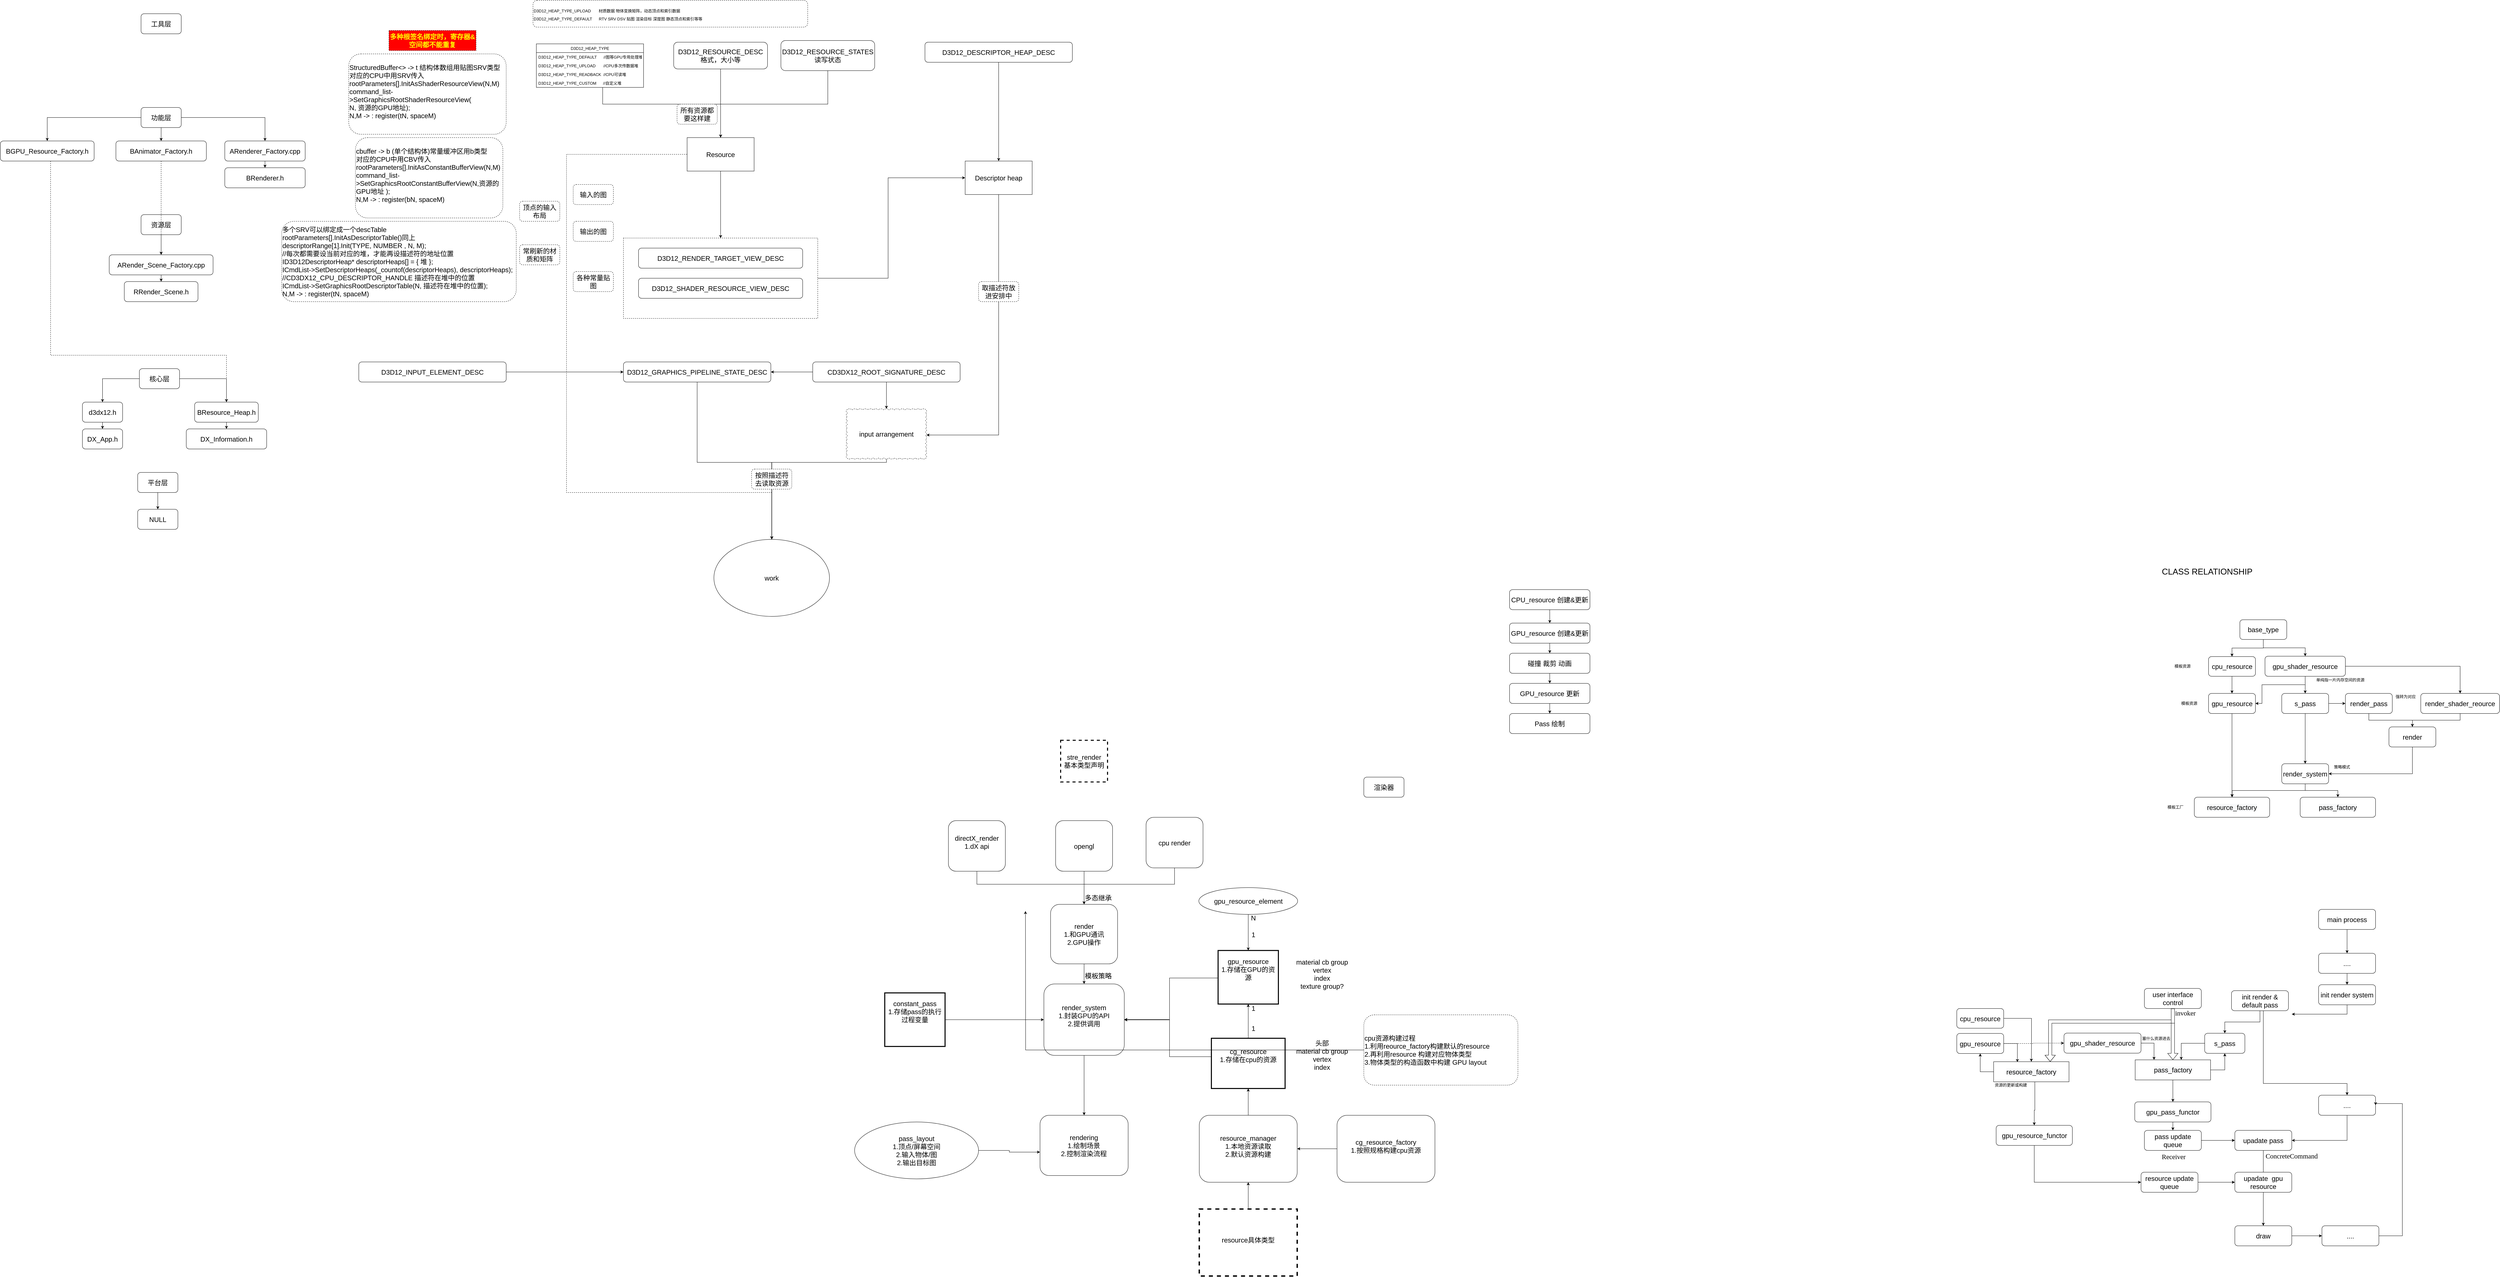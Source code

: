 <mxfile version="13.0.3" type="device"><diagram id="6JqnwliyWw9I_xhXVjit" name="Page-1"><mxGraphModel dx="2523" dy="967" grid="1" gridSize="10" guides="1" tooltips="1" connect="1" arrows="1" fold="1" page="1" pageScale="1" pageWidth="850" pageHeight="1100" math="0" shadow="0"><root><mxCell id="0"/><mxCell id="1" parent="0"/><mxCell id="bqJ5oqZKjjm7lVDQa_Bh-27" style="edgeStyle=orthogonalEdgeStyle;rounded=0;orthogonalLoop=1;jettySize=auto;html=1;fontSize=20;" parent="1" source="bqJ5oqZKjjm7lVDQa_Bh-26" target="bqJ5oqZKjjm7lVDQa_Bh-24" edge="1"><mxGeometry relative="1" as="geometry"><Array as="points"><mxPoint x="2580" y="850"/><mxPoint x="2580" y="550"/></Array></mxGeometry></mxCell><mxCell id="bqJ5oqZKjjm7lVDQa_Bh-26" value="" style="verticalLabelPosition=bottom;verticalAlign=top;html=1;shape=mxgraph.basic.rect;fillColor2=none;strokeWidth=1;size=20;indent=5;fontSize=20;dashed=1;" parent="1" vertex="1"><mxGeometry x="1790" y="730" width="580" height="240" as="geometry"/></mxCell><mxCell id="32Vo-1ChROCYY1-v5yn5-1" value="&lt;p class=&quot;MsoNormal&quot;&gt;&lt;span style=&quot;mso-spacerun:'yes';font-family:宋体;mso-ascii-font-family:Calibri;&lt;br/&gt;mso-hansi-font-family:Calibri;mso-bidi-font-family:'Times New Roman';&quot;&gt;&lt;font style=&quot;font-size: 20px;&quot;&gt;工具层&lt;/font&gt;&lt;/span&gt;&lt;/p&gt;" style="rounded=1;whiteSpace=wrap;html=1;" parent="1" vertex="1"><mxGeometry x="350" y="60" width="120" height="60" as="geometry"/></mxCell><mxCell id="32Vo-1ChROCYY1-v5yn5-36" value="" style="edgeStyle=orthogonalEdgeStyle;rounded=0;orthogonalLoop=1;jettySize=auto;html=1;fontSize=20;" parent="1" source="32Vo-1ChROCYY1-v5yn5-3" target="32Vo-1ChROCYY1-v5yn5-35" edge="1"><mxGeometry relative="1" as="geometry"/></mxCell><mxCell id="32Vo-1ChROCYY1-v5yn5-37" style="edgeStyle=orthogonalEdgeStyle;rounded=0;orthogonalLoop=1;jettySize=auto;html=1;fontSize=20;" parent="1" source="32Vo-1ChROCYY1-v5yn5-3" target="32Vo-1ChROCYY1-v5yn5-33" edge="1"><mxGeometry relative="1" as="geometry"/></mxCell><mxCell id="32Vo-1ChROCYY1-v5yn5-39" value="" style="edgeStyle=orthogonalEdgeStyle;rounded=0;orthogonalLoop=1;jettySize=auto;html=1;fontSize=20;" parent="1" source="32Vo-1ChROCYY1-v5yn5-3" target="32Vo-1ChROCYY1-v5yn5-38" edge="1"><mxGeometry relative="1" as="geometry"/></mxCell><mxCell id="32Vo-1ChROCYY1-v5yn5-3" value="&lt;p class=&quot;MsoNormal&quot;&gt;&lt;span style=&quot;font-size: 20px;&quot;&gt;功能层&lt;/span&gt;&lt;br&gt;&lt;/p&gt;" style="rounded=1;whiteSpace=wrap;html=1;" parent="1" vertex="1"><mxGeometry x="350" y="340" width="120" height="60" as="geometry"/></mxCell><mxCell id="32Vo-1ChROCYY1-v5yn5-24" value="" style="edgeStyle=orthogonalEdgeStyle;rounded=0;orthogonalLoop=1;jettySize=auto;html=1;fontSize=20;" parent="1" source="32Vo-1ChROCYY1-v5yn5-5" target="32Vo-1ChROCYY1-v5yn5-23" edge="1"><mxGeometry relative="1" as="geometry"/></mxCell><mxCell id="32Vo-1ChROCYY1-v5yn5-41" value="" style="edgeStyle=orthogonalEdgeStyle;rounded=0;orthogonalLoop=1;jettySize=auto;html=1;fontSize=20;" parent="1" source="32Vo-1ChROCYY1-v5yn5-5" target="32Vo-1ChROCYY1-v5yn5-40" edge="1"><mxGeometry relative="1" as="geometry"/></mxCell><mxCell id="32Vo-1ChROCYY1-v5yn5-5" value="&lt;p class=&quot;MsoNormal&quot;&gt;&lt;span style=&quot;font-size: 20px;&quot;&gt;资源层&lt;/span&gt;&lt;br&gt;&lt;/p&gt;" style="rounded=1;whiteSpace=wrap;html=1;" parent="1" vertex="1"><mxGeometry x="350" y="660" width="120" height="60" as="geometry"/></mxCell><mxCell id="32Vo-1ChROCYY1-v5yn5-14" value="" style="edgeStyle=orthogonalEdgeStyle;rounded=0;orthogonalLoop=1;jettySize=auto;html=1;fontSize=20;" parent="1" source="32Vo-1ChROCYY1-v5yn5-7" target="32Vo-1ChROCYY1-v5yn5-13" edge="1"><mxGeometry relative="1" as="geometry"/></mxCell><mxCell id="32Vo-1ChROCYY1-v5yn5-16" value="" style="edgeStyle=orthogonalEdgeStyle;rounded=0;orthogonalLoop=1;jettySize=auto;html=1;fontSize=20;" parent="1" source="32Vo-1ChROCYY1-v5yn5-7" target="32Vo-1ChROCYY1-v5yn5-15" edge="1"><mxGeometry relative="1" as="geometry"/></mxCell><mxCell id="32Vo-1ChROCYY1-v5yn5-18" value="" style="edgeStyle=orthogonalEdgeStyle;rounded=0;orthogonalLoop=1;jettySize=auto;html=1;fontSize=20;" parent="1" source="32Vo-1ChROCYY1-v5yn5-7" target="32Vo-1ChROCYY1-v5yn5-17" edge="1"><mxGeometry relative="1" as="geometry"/></mxCell><mxCell id="32Vo-1ChROCYY1-v5yn5-31" style="edgeStyle=orthogonalEdgeStyle;rounded=0;orthogonalLoop=1;jettySize=auto;html=1;fontSize=20;" parent="1" source="32Vo-1ChROCYY1-v5yn5-7" target="32Vo-1ChROCYY1-v5yn5-30" edge="1"><mxGeometry relative="1" as="geometry"/></mxCell><mxCell id="bqJ5oqZKjjm7lVDQa_Bh-20" style="edgeStyle=orthogonalEdgeStyle;rounded=0;orthogonalLoop=1;jettySize=auto;html=1;fontSize=20;" parent="1" source="bqJ5oqZKjjm7lVDQa_Bh-15" target="bqJ5oqZKjjm7lVDQa_Bh-12" edge="1"><mxGeometry relative="1" as="geometry"><Array as="points"><mxPoint x="1728" y="330"/><mxPoint x="2080" y="330"/></Array></mxGeometry></mxCell><mxCell id="32Vo-1ChROCYY1-v5yn5-7" value="&lt;p class=&quot;MsoNormal&quot;&gt;&lt;span style=&quot;font-size: 20px;&quot;&gt;核心层&lt;/span&gt;&lt;br&gt;&lt;/p&gt;" style="rounded=1;whiteSpace=wrap;html=1;" parent="1" vertex="1"><mxGeometry x="345" y="1120" width="120" height="60" as="geometry"/></mxCell><mxCell id="32Vo-1ChROCYY1-v5yn5-12" value="" style="edgeStyle=orthogonalEdgeStyle;rounded=0;orthogonalLoop=1;jettySize=auto;html=1;fontSize=20;" parent="1" source="32Vo-1ChROCYY1-v5yn5-9" target="32Vo-1ChROCYY1-v5yn5-11" edge="1"><mxGeometry relative="1" as="geometry"/></mxCell><mxCell id="32Vo-1ChROCYY1-v5yn5-9" value="&lt;p class=&quot;MsoNormal&quot;&gt;&lt;span style=&quot;font-size: 20px;&quot;&gt;平台层&lt;/span&gt;&lt;br&gt;&lt;/p&gt;" style="rounded=1;whiteSpace=wrap;html=1;" parent="1" vertex="1"><mxGeometry x="340" y="1430" width="120" height="60" as="geometry"/></mxCell><mxCell id="32Vo-1ChROCYY1-v5yn5-11" value="&lt;font style=&quot;font-size: 20px;&quot;&gt;NULL&lt;/font&gt;" style="whiteSpace=wrap;html=1;rounded=1;" parent="1" vertex="1"><mxGeometry x="340" y="1540" width="120" height="60" as="geometry"/></mxCell><mxCell id="32Vo-1ChROCYY1-v5yn5-13" value="&lt;p class=&quot;MsoNormal&quot;&gt;&lt;span style=&quot;font-size: 20px;&quot;&gt;d3dx12.h&lt;/span&gt;&lt;br&gt;&lt;/p&gt;" style="rounded=1;whiteSpace=wrap;html=1;" parent="1" vertex="1"><mxGeometry x="175" y="1220" width="120" height="60" as="geometry"/></mxCell><mxCell id="32Vo-1ChROCYY1-v5yn5-15" value="&lt;p class=&quot;MsoNormal&quot;&gt;&lt;span style=&quot;font-size: 20px;&quot;&gt;DX_App.h&lt;/span&gt;&lt;br&gt;&lt;/p&gt;" style="rounded=1;whiteSpace=wrap;html=1;" parent="1" vertex="1"><mxGeometry x="175" y="1300" width="120" height="60" as="geometry"/></mxCell><mxCell id="32Vo-1ChROCYY1-v5yn5-17" value="&lt;p class=&quot;MsoNormal&quot;&gt;&lt;span style=&quot;font-size: 20px;&quot;&gt;DX_Information.h&lt;/span&gt;&lt;br&gt;&lt;/p&gt;" style="rounded=1;whiteSpace=wrap;html=1;" parent="1" vertex="1"><mxGeometry x="485" y="1300" width="240" height="60" as="geometry"/></mxCell><mxCell id="32Vo-1ChROCYY1-v5yn5-23" value="&lt;p class=&quot;MsoNormal&quot;&gt;&lt;span style=&quot;font-size: 20px;&quot;&gt;RRender_Scene.h&lt;/span&gt;&lt;br&gt;&lt;/p&gt;" style="rounded=1;whiteSpace=wrap;html=1;" parent="1" vertex="1"><mxGeometry x="300" y="860" width="220" height="60" as="geometry"/></mxCell><mxCell id="32Vo-1ChROCYY1-v5yn5-30" value="&lt;p class=&quot;MsoNormal&quot;&gt;&lt;span style=&quot;font-size: 20px;&quot;&gt;BResource_Heap.h&lt;/span&gt;&lt;br&gt;&lt;/p&gt;" style="rounded=1;whiteSpace=wrap;html=1;" parent="1" vertex="1"><mxGeometry x="510" y="1220" width="190" height="60" as="geometry"/></mxCell><mxCell id="32Vo-1ChROCYY1-v5yn5-46" style="edgeStyle=orthogonalEdgeStyle;rounded=0;orthogonalLoop=1;jettySize=auto;html=1;fontSize=20;dashed=1;" parent="1" source="32Vo-1ChROCYY1-v5yn5-33" target="32Vo-1ChROCYY1-v5yn5-30" edge="1"><mxGeometry relative="1" as="geometry"><Array as="points"><mxPoint x="80" y="1080"/><mxPoint x="605" y="1080"/></Array></mxGeometry></mxCell><mxCell id="32Vo-1ChROCYY1-v5yn5-33" value="&lt;p class=&quot;MsoNormal&quot;&gt;&lt;span style=&quot;font-size: 20px;&quot;&gt;BGPU_Resource_Factory.h&lt;/span&gt;&lt;br&gt;&lt;/p&gt;" style="rounded=1;whiteSpace=wrap;html=1;" parent="1" vertex="1"><mxGeometry x="-70" y="440" width="280" height="60" as="geometry"/></mxCell><mxCell id="32Vo-1ChROCYY1-v5yn5-47" style="edgeStyle=orthogonalEdgeStyle;rounded=0;orthogonalLoop=1;jettySize=auto;html=1;dashed=1;fontSize=20;" parent="1" source="32Vo-1ChROCYY1-v5yn5-35" target="32Vo-1ChROCYY1-v5yn5-40" edge="1"><mxGeometry relative="1" as="geometry"/></mxCell><mxCell id="32Vo-1ChROCYY1-v5yn5-35" value="&lt;p class=&quot;MsoNormal&quot;&gt;&lt;span style=&quot;font-size: 20px;&quot;&gt;BAnimator_Factory.h&lt;/span&gt;&lt;br&gt;&lt;/p&gt;" style="rounded=1;whiteSpace=wrap;html=1;" parent="1" vertex="1"><mxGeometry x="275" y="440" width="270" height="60" as="geometry"/></mxCell><mxCell id="32Vo-1ChROCYY1-v5yn5-45" value="" style="edgeStyle=orthogonalEdgeStyle;rounded=0;orthogonalLoop=1;jettySize=auto;html=1;fontSize=20;" parent="1" source="32Vo-1ChROCYY1-v5yn5-38" target="32Vo-1ChROCYY1-v5yn5-44" edge="1"><mxGeometry relative="1" as="geometry"/></mxCell><mxCell id="32Vo-1ChROCYY1-v5yn5-38" value="&lt;p class=&quot;MsoNormal&quot;&gt;&lt;span style=&quot;font-size: 20px;&quot;&gt;ARenderer_Factory.cpp&lt;/span&gt;&lt;br&gt;&lt;/p&gt;" style="rounded=1;whiteSpace=wrap;html=1;" parent="1" vertex="1"><mxGeometry x="600" y="440" width="240" height="60" as="geometry"/></mxCell><mxCell id="32Vo-1ChROCYY1-v5yn5-40" value="&lt;p class=&quot;MsoNormal&quot;&gt;&lt;span style=&quot;font-size: 20px;&quot;&gt;ARender_Scene_Factory.cpp&lt;/span&gt;&lt;br&gt;&lt;/p&gt;" style="rounded=1;whiteSpace=wrap;html=1;" parent="1" vertex="1"><mxGeometry x="255" y="780" width="310" height="60" as="geometry"/></mxCell><mxCell id="32Vo-1ChROCYY1-v5yn5-44" value="&lt;p class=&quot;MsoNormal&quot;&gt;&lt;span style=&quot;font-size: 20px;&quot;&gt;BRenderer.h&lt;/span&gt;&lt;br&gt;&lt;/p&gt;" style="rounded=1;whiteSpace=wrap;html=1;" parent="1" vertex="1"><mxGeometry x="600" y="520" width="240" height="60" as="geometry"/></mxCell><mxCell id="bqJ5oqZKjjm7lVDQa_Bh-22" style="edgeStyle=orthogonalEdgeStyle;rounded=0;orthogonalLoop=1;jettySize=auto;html=1;fontSize=20;" parent="1" source="bqJ5oqZKjjm7lVDQa_Bh-1" target="bqJ5oqZKjjm7lVDQa_Bh-12" edge="1"><mxGeometry relative="1" as="geometry"/></mxCell><mxCell id="bqJ5oqZKjjm7lVDQa_Bh-1" value="&lt;font style=&quot;font-size: 20px&quot;&gt;D3D12_RESOURCE_DESC&lt;br&gt;格式，大小等&lt;br&gt;&lt;/font&gt;" style="rounded=1;whiteSpace=wrap;html=1;" parent="1" vertex="1"><mxGeometry x="1940" y="145" width="280" height="80" as="geometry"/></mxCell><mxCell id="bqJ5oqZKjjm7lVDQa_Bh-21" style="edgeStyle=orthogonalEdgeStyle;rounded=0;orthogonalLoop=1;jettySize=auto;html=1;fontSize=20;" parent="1" source="bqJ5oqZKjjm7lVDQa_Bh-2" target="bqJ5oqZKjjm7lVDQa_Bh-12" edge="1"><mxGeometry relative="1" as="geometry"><Array as="points"><mxPoint x="2400" y="330"/><mxPoint x="2080" y="330"/></Array></mxGeometry></mxCell><mxCell id="bqJ5oqZKjjm7lVDQa_Bh-2" value="&lt;font style=&quot;font-size: 20px&quot;&gt;D3D12_RESOURCE_STATES&lt;br&gt;读写状态&lt;br&gt;&lt;/font&gt;" style="rounded=1;whiteSpace=wrap;html=1;" parent="1" vertex="1"><mxGeometry x="2260" y="140" width="280" height="90" as="geometry"/></mxCell><mxCell id="bqJ5oqZKjjm7lVDQa_Bh-4" value="&lt;font style=&quot;font-size: 20px&quot;&gt;D3D12_RENDER_TARGET_VIEW_DESC&lt;/font&gt;" style="rounded=1;whiteSpace=wrap;html=1;" parent="1" vertex="1"><mxGeometry x="1835" y="760" width="490" height="60" as="geometry"/></mxCell><mxCell id="bqJ5oqZKjjm7lVDQa_Bh-5" value="&lt;font style=&quot;font-size: 20px&quot;&gt;D3D12_SHADER_RESOURCE_VIEW_DESC&lt;/font&gt;" style="rounded=1;whiteSpace=wrap;html=1;" parent="1" vertex="1"><mxGeometry x="1835" y="850" width="490" height="60" as="geometry"/></mxCell><mxCell id="bqJ5oqZKjjm7lVDQa_Bh-25" style="edgeStyle=orthogonalEdgeStyle;rounded=0;orthogonalLoop=1;jettySize=auto;html=1;fontSize=20;" parent="1" source="bqJ5oqZKjjm7lVDQa_Bh-7" target="bqJ5oqZKjjm7lVDQa_Bh-24" edge="1"><mxGeometry relative="1" as="geometry"/></mxCell><mxCell id="bqJ5oqZKjjm7lVDQa_Bh-7" value="&lt;font style=&quot;font-size: 20px&quot;&gt;D3D12_DESCRIPTOR_HEAP_DESC&lt;/font&gt;" style="rounded=1;whiteSpace=wrap;html=1;" parent="1" vertex="1"><mxGeometry x="2690" y="145" width="440" height="60" as="geometry"/></mxCell><mxCell id="bqJ5oqZKjjm7lVDQa_Bh-11" style="edgeStyle=orthogonalEdgeStyle;rounded=0;orthogonalLoop=1;jettySize=auto;html=1;" parent="1" source="bqJ5oqZKjjm7lVDQa_Bh-9" target="bqJ5oqZKjjm7lVDQa_Bh-10" edge="1"><mxGeometry relative="1" as="geometry"/></mxCell><mxCell id="bqJ5oqZKjjm7lVDQa_Bh-30" style="edgeStyle=orthogonalEdgeStyle;rounded=0;orthogonalLoop=1;jettySize=auto;html=1;fontSize=20;" parent="1" source="bqJ5oqZKjjm7lVDQa_Bh-9" target="bqJ5oqZKjjm7lVDQa_Bh-29" edge="1"><mxGeometry relative="1" as="geometry"/></mxCell><mxCell id="bqJ5oqZKjjm7lVDQa_Bh-9" value="&lt;font style=&quot;font-size: 20px&quot;&gt;CD3DX12_ROOT_SIGNATURE_DESC&lt;/font&gt;" style="rounded=1;whiteSpace=wrap;html=1;" parent="1" vertex="1"><mxGeometry x="2355" y="1100" width="440" height="60" as="geometry"/></mxCell><mxCell id="bqJ5oqZKjjm7lVDQa_Bh-46" style="edgeStyle=orthogonalEdgeStyle;rounded=0;orthogonalLoop=1;jettySize=auto;html=1;entryX=0.5;entryY=0;entryDx=0;entryDy=0;fontSize=20;" parent="1" source="bqJ5oqZKjjm7lVDQa_Bh-10" target="bqJ5oqZKjjm7lVDQa_Bh-37" edge="1"><mxGeometry relative="1" as="geometry"><Array as="points"><mxPoint x="2010" y="1400"/><mxPoint x="2233" y="1400"/></Array></mxGeometry></mxCell><mxCell id="bqJ5oqZKjjm7lVDQa_Bh-10" value="&lt;font style=&quot;font-size: 20px&quot;&gt;D3D12_GRAPHICS_PIPELINE_STATE_DESC&lt;/font&gt;" style="rounded=1;whiteSpace=wrap;html=1;" parent="1" vertex="1"><mxGeometry x="1790" y="1100" width="440" height="60" as="geometry"/></mxCell><mxCell id="bqJ5oqZKjjm7lVDQa_Bh-34" style="edgeStyle=orthogonalEdgeStyle;rounded=0;orthogonalLoop=1;jettySize=auto;html=1;fontSize=20;" parent="1" source="bqJ5oqZKjjm7lVDQa_Bh-12" target="bqJ5oqZKjjm7lVDQa_Bh-26" edge="1"><mxGeometry relative="1" as="geometry"/></mxCell><mxCell id="bqJ5oqZKjjm7lVDQa_Bh-36" style="edgeStyle=orthogonalEdgeStyle;rounded=0;orthogonalLoop=1;jettySize=auto;html=1;fontSize=20;dashed=1;entryX=0.5;entryY=0;entryDx=0;entryDy=0;" parent="1" source="bqJ5oqZKjjm7lVDQa_Bh-12" target="bqJ5oqZKjjm7lVDQa_Bh-37" edge="1"><mxGeometry relative="1" as="geometry"><mxPoint x="1670" y="1260" as="targetPoint"/><Array as="points"><mxPoint x="1620" y="480"/><mxPoint x="1620" y="1490"/><mxPoint x="2233" y="1490"/></Array></mxGeometry></mxCell><mxCell id="bqJ5oqZKjjm7lVDQa_Bh-12" value="&lt;font style=&quot;font-size: 20px&quot;&gt;Resource&lt;br&gt;&lt;/font&gt;" style="rounded=0;whiteSpace=wrap;html=1;" parent="1" vertex="1"><mxGeometry x="1980" y="430" width="200" height="100" as="geometry"/></mxCell><mxCell id="bqJ5oqZKjjm7lVDQa_Bh-31" style="edgeStyle=orthogonalEdgeStyle;rounded=0;orthogonalLoop=1;jettySize=auto;html=1;entryX=0.998;entryY=0.522;entryDx=0;entryDy=0;entryPerimeter=0;fontSize=20;" parent="1" source="bqJ5oqZKjjm7lVDQa_Bh-24" target="bqJ5oqZKjjm7lVDQa_Bh-29" edge="1"><mxGeometry relative="1" as="geometry"><Array as="points"><mxPoint x="2910" y="1318"/></Array></mxGeometry></mxCell><mxCell id="bqJ5oqZKjjm7lVDQa_Bh-24" value="&lt;span style=&quot;font-size: 20px&quot;&gt;Descriptor heap&lt;/span&gt;" style="rounded=0;whiteSpace=wrap;html=1;" parent="1" vertex="1"><mxGeometry x="2810" y="500" width="200" height="100" as="geometry"/></mxCell><mxCell id="bqJ5oqZKjjm7lVDQa_Bh-39" style="edgeStyle=orthogonalEdgeStyle;rounded=0;orthogonalLoop=1;jettySize=auto;html=1;fontSize=20;" parent="1" source="bqJ5oqZKjjm7lVDQa_Bh-29" target="bqJ5oqZKjjm7lVDQa_Bh-37" edge="1"><mxGeometry relative="1" as="geometry"><Array as="points"><mxPoint x="2575" y="1400"/><mxPoint x="2233" y="1400"/></Array></mxGeometry></mxCell><mxCell id="bqJ5oqZKjjm7lVDQa_Bh-29" value="input arrangement" style="whiteSpace=wrap;html=1;shape=mxgraph.basic.cloud_rect;dashed=1;fontSize=20;" parent="1" vertex="1"><mxGeometry x="2455" y="1240" width="240" height="150" as="geometry"/></mxCell><mxCell id="bqJ5oqZKjjm7lVDQa_Bh-33" value="取描述符放进安排中" style="rounded=1;whiteSpace=wrap;html=1;dashed=1;fontSize=20;" parent="1" vertex="1"><mxGeometry x="2850" y="860" width="120" height="60" as="geometry"/></mxCell><mxCell id="bqJ5oqZKjjm7lVDQa_Bh-37" value="work" style="ellipse;whiteSpace=wrap;html=1;fontSize=20;" parent="1" vertex="1"><mxGeometry x="2060" y="1630" width="345" height="230" as="geometry"/></mxCell><mxCell id="bqJ5oqZKjjm7lVDQa_Bh-40" value="按照描述符去读取资源" style="rounded=1;whiteSpace=wrap;html=1;fontSize=20;dashed=1;" parent="1" vertex="1"><mxGeometry x="2172.5" y="1420" width="120" height="60" as="geometry"/></mxCell><mxCell id="bqJ5oqZKjjm7lVDQa_Bh-15" value="D3D12_HEAP_TYPE" style="swimlane;fontStyle=0;childLayout=stackLayout;horizontal=1;startSize=26;fillColor=none;horizontalStack=0;resizeParent=1;resizeParentMax=0;resizeLast=0;collapsible=1;marginBottom=0;" parent="1" vertex="1"><mxGeometry x="1530" y="150" width="320" height="130" as="geometry"/></mxCell><mxCell id="bqJ5oqZKjjm7lVDQa_Bh-16" value="D3D12_HEAP_TYPE_DEFAULT      //图等GPU专用处理堆" style="text;strokeColor=none;fillColor=none;align=left;verticalAlign=top;spacingLeft=4;spacingRight=4;overflow=hidden;rotatable=0;points=[[0,0.5],[1,0.5]];portConstraint=eastwest;" parent="bqJ5oqZKjjm7lVDQa_Bh-15" vertex="1"><mxGeometry y="26" width="320" height="26" as="geometry"/></mxCell><mxCell id="bqJ5oqZKjjm7lVDQa_Bh-17" value="D3D12_HEAP_TYPE_UPLOAD       //CPU多次传数据堆" style="text;strokeColor=none;fillColor=none;align=left;verticalAlign=top;spacingLeft=4;spacingRight=4;overflow=hidden;rotatable=0;points=[[0,0.5],[1,0.5]];portConstraint=eastwest;" parent="bqJ5oqZKjjm7lVDQa_Bh-15" vertex="1"><mxGeometry y="52" width="320" height="26" as="geometry"/></mxCell><mxCell id="bqJ5oqZKjjm7lVDQa_Bh-18" value="D3D12_HEAP_TYPE_READBACK  //CPU可读堆" style="text;strokeColor=none;fillColor=none;align=left;verticalAlign=top;spacingLeft=4;spacingRight=4;overflow=hidden;rotatable=0;points=[[0,0.5],[1,0.5]];portConstraint=eastwest;" parent="bqJ5oqZKjjm7lVDQa_Bh-15" vertex="1"><mxGeometry y="78" width="320" height="26" as="geometry"/></mxCell><mxCell id="bqJ5oqZKjjm7lVDQa_Bh-19" value="D3D12_HEAP_TYPE_CUSTOM      //自定义堆" style="text;strokeColor=none;fillColor=none;align=left;verticalAlign=top;spacingLeft=4;spacingRight=4;overflow=hidden;rotatable=0;points=[[0,0.5],[1,0.5]];portConstraint=eastwest;" parent="bqJ5oqZKjjm7lVDQa_Bh-15" vertex="1"><mxGeometry y="104" width="320" height="26" as="geometry"/></mxCell><mxCell id="bqJ5oqZKjjm7lVDQa_Bh-41" value="&lt;span style=&quot;font-size: 12px&quot;&gt;D3D12_HEAP_TYPE_UPLOAD&amp;nbsp; &amp;nbsp; &amp;nbsp; &amp;nbsp;材质数据 物体变换矩阵，动态顶点和索引数据&lt;br&gt;&lt;/span&gt;&lt;span style=&quot;font-size: 12px&quot;&gt;D3D12_HEAP_TYPE_DEFAULT&amp;nbsp; &amp;nbsp; &amp;nbsp; RTV SRV DSV 贴图 渲染目标 深度图 静态顶点和索引等等&lt;/span&gt;&lt;span style=&quot;font-size: 12px&quot;&gt;&lt;br&gt;&lt;/span&gt;" style="rounded=1;whiteSpace=wrap;html=1;dashed=1;fontSize=20;align=left;" parent="1" vertex="1"><mxGeometry x="1520" y="20" width="820" height="80" as="geometry"/></mxCell><mxCell id="bqJ5oqZKjjm7lVDQa_Bh-45" style="edgeStyle=orthogonalEdgeStyle;rounded=0;orthogonalLoop=1;jettySize=auto;html=1;fontSize=20;" parent="1" source="bqJ5oqZKjjm7lVDQa_Bh-43" target="bqJ5oqZKjjm7lVDQa_Bh-10" edge="1"><mxGeometry relative="1" as="geometry"/></mxCell><mxCell id="bqJ5oqZKjjm7lVDQa_Bh-43" value="&lt;span style=&quot;font-size: 20px ; text-align: left&quot;&gt;D3D12_INPUT_ELEMENT_DESC&lt;/span&gt;" style="rounded=1;whiteSpace=wrap;html=1;" parent="1" vertex="1"><mxGeometry x="1000" y="1100" width="440" height="60" as="geometry"/></mxCell><mxCell id="bqJ5oqZKjjm7lVDQa_Bh-47" value="顶点的输入布局" style="rounded=1;whiteSpace=wrap;html=1;dashed=1;fontSize=20;" parent="1" vertex="1"><mxGeometry x="1480" y="620" width="120" height="60" as="geometry"/></mxCell><mxCell id="bqJ5oqZKjjm7lVDQa_Bh-48" value="输出的图" style="rounded=1;whiteSpace=wrap;html=1;dashed=1;fontSize=20;" parent="1" vertex="1"><mxGeometry x="1640" y="680" width="120" height="60" as="geometry"/></mxCell><mxCell id="bqJ5oqZKjjm7lVDQa_Bh-49" value="常刷新的材质和矩阵" style="rounded=1;whiteSpace=wrap;html=1;dashed=1;fontSize=20;" parent="1" vertex="1"><mxGeometry x="1480" y="750" width="120" height="60" as="geometry"/></mxCell><mxCell id="bqJ5oqZKjjm7lVDQa_Bh-50" value="各种常量贴图" style="rounded=1;whiteSpace=wrap;html=1;dashed=1;fontSize=20;" parent="1" vertex="1"><mxGeometry x="1640" y="830" width="120" height="60" as="geometry"/></mxCell><mxCell id="bqJ5oqZKjjm7lVDQa_Bh-54" value="输入的图" style="rounded=1;whiteSpace=wrap;html=1;dashed=1;fontSize=20;" parent="1" vertex="1"><mxGeometry x="1640" y="570" width="120" height="60" as="geometry"/></mxCell><mxCell id="bqJ5oqZKjjm7lVDQa_Bh-56" value="所有资源都要这样建" style="rounded=1;whiteSpace=wrap;html=1;dashed=1;fontSize=20;" parent="1" vertex="1"><mxGeometry x="1950" y="330" width="120" height="60" as="geometry"/></mxCell><mxCell id="ugb6irHMdCluiZNt-ql1-1" value="&lt;font&gt;&lt;span style=&quot;font-size: 20px&quot;&gt;StructuredBuffer&amp;lt;&amp;gt; -&amp;gt; t 结构体数组用贴图SRV类型&lt;/span&gt;&lt;br&gt;&lt;span style=&quot;font-size: 20px&quot;&gt;对应的CPU中用SRV传入&lt;/span&gt;&lt;br&gt;&lt;span style=&quot;font-size: 20px&quot;&gt;rootParameters[].InitAsShaderResourceView(N,M)&lt;br&gt;&lt;/span&gt;&lt;div&gt;&lt;span style=&quot;font-size: 20px&quot;&gt;&lt;span&gt;&#9;&#9;&#9;&#9;&lt;/span&gt;command_list-&amp;gt;SetGraphicsRootShaderResourceView(&lt;/span&gt;&lt;/div&gt;&lt;div&gt;&lt;span style=&quot;font-size: 20px&quot;&gt;&lt;span&gt;&#9;&#9;&#9;&#9;&#9;&lt;/span&gt;N, 资源的GPU地址);&lt;/span&gt;&lt;/div&gt;&lt;span style=&quot;font-size: 20px&quot;&gt;N,M -&amp;gt;&amp;nbsp;: register(tN, spaceM)&lt;/span&gt;&lt;br&gt;&lt;br&gt;&lt;/font&gt;" style="rounded=1;whiteSpace=wrap;html=1;dashed=1;align=left;" parent="1" vertex="1"><mxGeometry x="970" y="180" width="470" height="240" as="geometry"/></mxCell><mxCell id="ugb6irHMdCluiZNt-ql1-3" value="&lt;font&gt;&lt;span style=&quot;font-size: 20px&quot;&gt;cbuffer -&amp;gt; b (单个结构体)常量缓冲区用b类型&lt;/span&gt;&lt;br&gt;&lt;span style=&quot;font-size: 20px&quot;&gt;对应的CPU中用CBV传入&lt;/span&gt;&lt;br&gt;&lt;span style=&quot;font-size: 20px&quot;&gt;rootParameters[].InitAsConstantBufferView&lt;/span&gt;&lt;span style=&quot;font-size: 20px&quot;&gt;(N,M)&lt;br&gt;&lt;/span&gt;&lt;div&gt;&lt;span style=&quot;font-size: 20px&quot;&gt;command_list-&amp;gt;SetGraphicsRootConstantBufferView(N,资源的GPU地址 );&lt;/span&gt;&lt;/div&gt;&lt;span style=&quot;font-size: 20px&quot;&gt;N,M -&amp;gt;&amp;nbsp;: register(bN, spaceM)&lt;/span&gt;&lt;br&gt;&lt;br&gt;&lt;/font&gt;" style="rounded=1;whiteSpace=wrap;html=1;dashed=1;align=left;" parent="1" vertex="1"><mxGeometry x="990" y="430" width="440" height="240" as="geometry"/></mxCell><mxCell id="ugb6irHMdCluiZNt-ql1-4" value="&lt;font&gt;&lt;span style=&quot;font-size: 20px&quot;&gt;多个SRV可以绑定成一个descTable&lt;br&gt;rootParameters[].InitAsDescriptorTable()同上&lt;/span&gt;&lt;br&gt;&lt;span style=&quot;font-size: 20px&quot;&gt;descriptorRange[1].Init(TYPE, NUMBER , N, M);&lt;br&gt;&lt;/span&gt;&lt;font style=&quot;font-size: 20px&quot;&gt;//每次都需要设当前对应的堆，才能再设描述符的地址位置&lt;/font&gt;&lt;br&gt;&lt;div&gt;&lt;div&gt;&lt;span style=&quot;font-size: 20px&quot;&gt;ID3D12DescriptorHeap* descriptorHeaps[] = { 堆 };&lt;/span&gt;&lt;/div&gt;&lt;div&gt;&lt;span style=&quot;font-size: 20px&quot;&gt;ICmdList-&amp;gt;SetDescriptorHeaps(_countof(descriptorHeaps), descriptorHeaps);&lt;/span&gt;&lt;/div&gt;&lt;div&gt;&lt;span style=&quot;font-size: 20px&quot;&gt;//CD3DX12_CPU_DESCRIPTOR_HANDLE 描述符在堆中的位置&lt;/span&gt;&lt;br&gt;&lt;/div&gt;&lt;div&gt;&lt;span style=&quot;font-size: 20px&quot;&gt;ICmdList-&amp;gt;SetGraphicsRootDescriptorTable(N, 描述符在堆中的位置);&lt;/span&gt;&lt;br&gt;&lt;/div&gt;&lt;/div&gt;&lt;span style=&quot;font-size: 20px&quot;&gt;N,M -&amp;gt;&amp;nbsp;: register(tN, spaceM)&lt;/span&gt;&lt;br&gt;&lt;/font&gt;" style="rounded=1;whiteSpace=wrap;html=1;dashed=1;align=left;" parent="1" vertex="1"><mxGeometry x="770" y="680" width="700" height="240" as="geometry"/></mxCell><mxCell id="ugb6irHMdCluiZNt-ql1-6" value="&lt;font style=&quot;font-size: 20px&quot; color=&quot;#ffff00&quot;&gt;&lt;b&gt;多种根签名绑定时，寄存器&amp;amp;空间都不能重复&lt;/b&gt;&lt;/font&gt;" style="rounded=0;whiteSpace=wrap;html=1;dashed=1;fillColor=#FF0000;" parent="1" vertex="1"><mxGeometry x="1090" y="110" width="260" height="60" as="geometry"/></mxCell><mxCell id="EYibp0jeZ54_EaAnlyPJ-2" value="&lt;font style=&quot;font-size: 20px&quot;&gt;rendering&lt;br&gt;1.绘制场景&lt;br&gt;2.控制渲染流程&lt;br&gt;&lt;/font&gt;" style="whiteSpace=wrap;html=1;rounded=1;" parent="1" vertex="1"><mxGeometry x="3033.46" y="3350" width="263.08" height="180" as="geometry"/></mxCell><mxCell id="EYibp0jeZ54_EaAnlyPJ-8" value="" style="edgeStyle=orthogonalEdgeStyle;rounded=0;orthogonalLoop=1;jettySize=auto;html=1;" parent="1" source="EYibp0jeZ54_EaAnlyPJ-4" target="EYibp0jeZ54_EaAnlyPJ-7" edge="1"><mxGeometry relative="1" as="geometry"/></mxCell><mxCell id="EYibp0jeZ54_EaAnlyPJ-4" value="&lt;font style=&quot;font-size: 20px&quot;&gt;render&lt;br&gt;1.和GPU通讯&lt;br&gt;2.GPU操作&lt;br&gt;&lt;/font&gt;" style="whiteSpace=wrap;html=1;rounded=1;" parent="1" vertex="1"><mxGeometry x="3065" y="2720" width="200" height="177.78" as="geometry"/></mxCell><mxCell id="EYibp0jeZ54_EaAnlyPJ-9" style="edgeStyle=orthogonalEdgeStyle;rounded=0;orthogonalLoop=1;jettySize=auto;html=1;" parent="1" source="EYibp0jeZ54_EaAnlyPJ-7" target="EYibp0jeZ54_EaAnlyPJ-2" edge="1"><mxGeometry relative="1" as="geometry"/></mxCell><mxCell id="EYibp0jeZ54_EaAnlyPJ-7" value="&lt;font style=&quot;font-size: 20px&quot;&gt;render_system&lt;br&gt;1.封装GPU的API&lt;br&gt;2.提供调用&lt;br&gt;&lt;br&gt;&lt;/font&gt;" style="whiteSpace=wrap;html=1;rounded=1;" parent="1" vertex="1"><mxGeometry x="3045" y="2957.78" width="240" height="213.33" as="geometry"/></mxCell><mxCell id="ZezC2_WdbBGca_krV4tO-11" style="edgeStyle=orthogonalEdgeStyle;rounded=0;orthogonalLoop=1;jettySize=auto;html=1;" parent="1" source="EYibp0jeZ54_EaAnlyPJ-11" target="EYibp0jeZ54_EaAnlyPJ-4" edge="1"><mxGeometry relative="1" as="geometry"><Array as="points"><mxPoint x="2845" y="2660"/><mxPoint x="3165" y="2660"/></Array></mxGeometry></mxCell><mxCell id="EYibp0jeZ54_EaAnlyPJ-11" value="&lt;font style=&quot;font-size: 20px&quot;&gt;directX_render&lt;br&gt;1.dX api&lt;br&gt;&lt;br&gt;&lt;/font&gt;" style="whiteSpace=wrap;html=1;rounded=1;" parent="1" vertex="1"><mxGeometry x="2760" y="2470" width="170" height="151.11" as="geometry"/></mxCell><mxCell id="EYibp0jeZ54_EaAnlyPJ-14" style="edgeStyle=orthogonalEdgeStyle;rounded=0;orthogonalLoop=1;jettySize=auto;html=1;" parent="1" source="EYibp0jeZ54_EaAnlyPJ-13" target="EYibp0jeZ54_EaAnlyPJ-7" edge="1"><mxGeometry relative="1" as="geometry"/></mxCell><mxCell id="EYibp0jeZ54_EaAnlyPJ-13" value="&lt;font style=&quot;font-size: 20px&quot;&gt;constant_pass&lt;br&gt;1.存储pass的执行过程变量&lt;br&gt;&lt;br&gt;&lt;br&gt;&lt;/font&gt;" style="whiteSpace=wrap;html=1;rounded=0;strokeWidth=3;" parent="1" vertex="1"><mxGeometry x="2570" y="2984.45" width="180" height="160" as="geometry"/></mxCell><mxCell id="EYibp0jeZ54_EaAnlyPJ-16" style="edgeStyle=orthogonalEdgeStyle;rounded=0;orthogonalLoop=1;jettySize=auto;html=1;" parent="1" source="EYibp0jeZ54_EaAnlyPJ-15" target="EYibp0jeZ54_EaAnlyPJ-7" edge="1"><mxGeometry relative="1" as="geometry"><Array as="points"><mxPoint x="3420" y="2940"/><mxPoint x="3420" y="3065"/></Array></mxGeometry></mxCell><mxCell id="EYibp0jeZ54_EaAnlyPJ-15" value="&lt;font style=&quot;font-size: 20px&quot;&gt;gpu_resource&lt;br&gt;1.存储在GPU的资源&lt;br&gt;&lt;br&gt;&lt;br&gt;&lt;/font&gt;" style="whiteSpace=wrap;html=1;rounded=0;strokeWidth=3;" parent="1" vertex="1"><mxGeometry x="3565" y="2857.78" width="180" height="160" as="geometry"/></mxCell><mxCell id="ZezC2_WdbBGca_krV4tO-22" style="edgeStyle=orthogonalEdgeStyle;rounded=0;orthogonalLoop=1;jettySize=auto;html=1;entryX=0.5;entryY=1;entryDx=0;entryDy=0;" parent="1" source="EYibp0jeZ54_EaAnlyPJ-17" target="ZezC2_WdbBGca_krV4tO-1" edge="1"><mxGeometry relative="1" as="geometry"/></mxCell><mxCell id="EYibp0jeZ54_EaAnlyPJ-17" value="&lt;font&gt;&lt;span style=&quot;font-size: 20px&quot;&gt;resource_manager&lt;br&gt;1.本地资源读取&lt;/span&gt;&lt;br&gt;&lt;span style=&quot;font-size: 20px&quot;&gt;2.默认资源构建&lt;br&gt;&lt;/span&gt;&lt;br&gt;&lt;/font&gt;" style="whiteSpace=wrap;html=1;rounded=1;" parent="1" vertex="1"><mxGeometry x="3508.84" y="3350" width="292.31" height="200" as="geometry"/></mxCell><mxCell id="EYibp0jeZ54_EaAnlyPJ-19" value="&lt;font style=&quot;font-size: 20px&quot;&gt;stre_render&lt;br&gt;基本类型声明&lt;br&gt;&lt;/font&gt;" style="whiteSpace=wrap;html=1;rounded=0;strokeWidth=3;dashed=1;" parent="1" vertex="1"><mxGeometry x="3095" y="2230" width="140" height="124.44" as="geometry"/></mxCell><mxCell id="ZezC2_WdbBGca_krV4tO-16" style="edgeStyle=orthogonalEdgeStyle;rounded=0;orthogonalLoop=1;jettySize=auto;html=1;" parent="1" source="ZezC2_WdbBGca_krV4tO-1" target="EYibp0jeZ54_EaAnlyPJ-7" edge="1"><mxGeometry relative="1" as="geometry"><Array as="points"><mxPoint x="3420" y="3175"/><mxPoint x="3420" y="3064"/></Array></mxGeometry></mxCell><mxCell id="ZezC2_WdbBGca_krV4tO-20" style="edgeStyle=orthogonalEdgeStyle;rounded=0;orthogonalLoop=1;jettySize=auto;html=1;" parent="1" source="ZezC2_WdbBGca_krV4tO-1" target="EYibp0jeZ54_EaAnlyPJ-15" edge="1"><mxGeometry relative="1" as="geometry"/></mxCell><mxCell id="ZezC2_WdbBGca_krV4tO-1" value="&lt;font style=&quot;font-size: 20px&quot;&gt;cg_resource&lt;br&gt;1.存储在cpu的资源&lt;br&gt;&lt;br&gt;&lt;br&gt;&lt;/font&gt;" style="whiteSpace=wrap;html=1;rounded=0;strokeWidth=3;" parent="1" vertex="1"><mxGeometry x="3545" y="3120" width="220" height="150" as="geometry"/></mxCell><mxCell id="ZezC2_WdbBGca_krV4tO-7" style="edgeStyle=orthogonalEdgeStyle;rounded=0;orthogonalLoop=1;jettySize=auto;html=1;" parent="1" source="ZezC2_WdbBGca_krV4tO-2" target="EYibp0jeZ54_EaAnlyPJ-15" edge="1"><mxGeometry relative="1" as="geometry"/></mxCell><mxCell id="ZezC2_WdbBGca_krV4tO-2" value="&lt;font style=&quot;font-size: 20px&quot;&gt;gpu_resource_element&lt;/font&gt;" style="ellipse;whiteSpace=wrap;html=1;" parent="1" vertex="1"><mxGeometry x="3507.5" y="2670" width="295" height="80" as="geometry"/></mxCell><mxCell id="ZezC2_WdbBGca_krV4tO-8" value="&lt;font style=&quot;font-size: 20px&quot;&gt;N&lt;/font&gt;" style="text;html=1;align=center;verticalAlign=middle;resizable=0;points=[];autosize=1;" parent="1" vertex="1"><mxGeometry x="3655" y="2750" width="30" height="20" as="geometry"/></mxCell><mxCell id="ZezC2_WdbBGca_krV4tO-9" value="&lt;font style=&quot;font-size: 20px&quot;&gt;1&lt;/font&gt;" style="text;html=1;align=center;verticalAlign=middle;resizable=0;points=[];autosize=1;" parent="1" vertex="1"><mxGeometry x="3655" y="2800" width="30" height="20" as="geometry"/></mxCell><mxCell id="ZezC2_WdbBGca_krV4tO-12" style="edgeStyle=orthogonalEdgeStyle;rounded=0;orthogonalLoop=1;jettySize=auto;html=1;entryX=0;entryY=0.611;entryDx=0;entryDy=0;entryPerimeter=0;" parent="1" source="ZezC2_WdbBGca_krV4tO-10" target="EYibp0jeZ54_EaAnlyPJ-2" edge="1"><mxGeometry relative="1" as="geometry"/></mxCell><mxCell id="ZezC2_WdbBGca_krV4tO-10" value="&lt;span style=&quot;font-size: 20px&quot;&gt;pass_layout&lt;/span&gt;&lt;br style=&quot;font-size: 20px&quot;&gt;&lt;span style=&quot;font-size: 20px&quot;&gt;1.顶点/屏幕空间&lt;/span&gt;&lt;br style=&quot;font-size: 20px&quot;&gt;&lt;span style=&quot;font-size: 20px&quot;&gt;2.输入物体/图&lt;/span&gt;&lt;br style=&quot;font-size: 20px&quot;&gt;&lt;span style=&quot;font-size: 20px&quot;&gt;2.输出目标图&lt;/span&gt;&lt;br style=&quot;font-size: 20px&quot;&gt;" style="ellipse;whiteSpace=wrap;html=1;" parent="1" vertex="1"><mxGeometry x="2480" y="3370" width="370" height="170" as="geometry"/></mxCell><mxCell id="ZezC2_WdbBGca_krV4tO-14" value="&lt;font style=&quot;font-size: 20px&quot;&gt;1&lt;/font&gt;" style="text;html=1;align=center;verticalAlign=middle;resizable=0;points=[];autosize=1;" parent="1" vertex="1"><mxGeometry x="3655" y="3020" width="30" height="20" as="geometry"/></mxCell><mxCell id="ZezC2_WdbBGca_krV4tO-15" value="&lt;font style=&quot;font-size: 20px&quot;&gt;1&lt;/font&gt;" style="text;html=1;align=center;verticalAlign=middle;resizable=0;points=[];autosize=1;" parent="1" vertex="1"><mxGeometry x="3655" y="3080" width="30" height="20" as="geometry"/></mxCell><mxCell id="ZezC2_WdbBGca_krV4tO-24" style="edgeStyle=orthogonalEdgeStyle;rounded=0;orthogonalLoop=1;jettySize=auto;html=1;" parent="1" source="ZezC2_WdbBGca_krV4tO-23" target="EYibp0jeZ54_EaAnlyPJ-17" edge="1"><mxGeometry relative="1" as="geometry"/></mxCell><mxCell id="ZezC2_WdbBGca_krV4tO-23" value="&lt;font&gt;&lt;span style=&quot;font-size: 20px&quot;&gt;resource具体类型&lt;/span&gt;&lt;span style=&quot;font-size: 20px&quot;&gt;&lt;br&gt;&lt;/span&gt;&lt;br&gt;&lt;/font&gt;" style="whiteSpace=wrap;html=1;rounded=0;dashed=1;strokeWidth=4;" parent="1" vertex="1"><mxGeometry x="3508.84" y="3630" width="292.31" height="200" as="geometry"/></mxCell><mxCell id="zbHK9IMB4sh2MYIQVVys-2" value="&lt;font style=&quot;font-size: 20px&quot;&gt;material cb group&lt;br&gt;vertex&lt;br&gt;index&lt;br&gt;texture group?&lt;br&gt;&lt;/font&gt;" style="text;html=1;align=center;verticalAlign=middle;resizable=0;points=[];autosize=1;" parent="1" vertex="1"><mxGeometry x="3790" y="2892.78" width="170" height="70" as="geometry"/></mxCell><mxCell id="zbHK9IMB4sh2MYIQVVys-3" value="&lt;font style=&quot;font-size: 20px&quot;&gt;头部&lt;br&gt;material cb group&lt;br&gt;vertex&lt;br&gt;index&lt;br&gt;&lt;/font&gt;" style="text;html=1;align=center;verticalAlign=middle;resizable=0;points=[];autosize=1;" parent="1" vertex="1"><mxGeometry x="3790" y="3135" width="170" height="70" as="geometry"/></mxCell><mxCell id="zbHK9IMB4sh2MYIQVVys-5" style="edgeStyle=orthogonalEdgeStyle;rounded=0;orthogonalLoop=1;jettySize=auto;html=1;" parent="1" source="zbHK9IMB4sh2MYIQVVys-4" target="EYibp0jeZ54_EaAnlyPJ-17" edge="1"><mxGeometry relative="1" as="geometry"/></mxCell><mxCell id="zbHK9IMB4sh2MYIQVVys-4" value="&lt;font&gt;&lt;span style=&quot;font-size: 20px&quot;&gt;cg_resource_factory&lt;/span&gt;&lt;span style=&quot;font-size: 20px&quot;&gt;&lt;br&gt;&lt;/span&gt;&lt;span style=&quot;font-size: 20px&quot;&gt;1.按照规格构建cpu资源&lt;br&gt;&lt;/span&gt;&lt;br&gt;&lt;/font&gt;" style="whiteSpace=wrap;html=1;rounded=1;" parent="1" vertex="1"><mxGeometry x="3920" y="3350" width="292.31" height="200" as="geometry"/></mxCell><mxCell id="wFDCD8wxTFoalOUUfyib-1" style="edgeStyle=orthogonalEdgeStyle;rounded=0;orthogonalLoop=1;jettySize=auto;html=1;" edge="1" parent="1" source="zbHK9IMB4sh2MYIQVVys-6"><mxGeometry relative="1" as="geometry"><mxPoint x="2990" y="2740" as="targetPoint"/></mxGeometry></mxCell><mxCell id="zbHK9IMB4sh2MYIQVVys-6" value="&lt;span&gt;cpu资源构建过程&lt;br&gt;1.利用reource_factory构建默认的resource&lt;br&gt;2.再利用resource 构建对应物体类型&lt;br&gt;3.物体类型的构造函数中构建 GPU layout&lt;br&gt;&lt;/span&gt;" style="rounded=1;whiteSpace=wrap;html=1;dashed=1;fontSize=20;align=left;" parent="1" vertex="1"><mxGeometry x="4000" y="3050" width="460" height="210" as="geometry"/></mxCell><mxCell id="zbHK9IMB4sh2MYIQVVys-8" value="&lt;font style=&quot;font-size: 20px&quot;&gt;渲染器&lt;/font&gt;" style="rounded=1;whiteSpace=wrap;html=1;" parent="1" vertex="1"><mxGeometry x="4000" y="2340" width="120" height="60" as="geometry"/></mxCell><mxCell id="zbHK9IMB4sh2MYIQVVys-10" style="edgeStyle=orthogonalEdgeStyle;rounded=0;orthogonalLoop=1;jettySize=auto;html=1;" parent="1" source="zbHK9IMB4sh2MYIQVVys-9" target="EYibp0jeZ54_EaAnlyPJ-4" edge="1"><mxGeometry relative="1" as="geometry"/></mxCell><mxCell id="zbHK9IMB4sh2MYIQVVys-9" value="&lt;font style=&quot;font-size: 20px&quot;&gt;opengl&lt;br&gt;&lt;/font&gt;" style="whiteSpace=wrap;html=1;rounded=1;" parent="1" vertex="1"><mxGeometry x="3080" y="2470" width="170" height="151.11" as="geometry"/></mxCell><mxCell id="zbHK9IMB4sh2MYIQVVys-12" style="edgeStyle=orthogonalEdgeStyle;rounded=0;orthogonalLoop=1;jettySize=auto;html=1;" parent="1" source="zbHK9IMB4sh2MYIQVVys-11" target="EYibp0jeZ54_EaAnlyPJ-4" edge="1"><mxGeometry relative="1" as="geometry"><Array as="points"><mxPoint x="3435" y="2660"/><mxPoint x="3165" y="2660"/></Array></mxGeometry></mxCell><mxCell id="zbHK9IMB4sh2MYIQVVys-11" value="&lt;font style=&quot;font-size: 20px&quot;&gt;cpu render&lt;br&gt;&lt;/font&gt;" style="whiteSpace=wrap;html=1;rounded=1;" parent="1" vertex="1"><mxGeometry x="3350" y="2460" width="170" height="151.11" as="geometry"/></mxCell><mxCell id="rmg-SbT6ebhtTSfVhByt-6" style="edgeStyle=orthogonalEdgeStyle;rounded=0;orthogonalLoop=1;jettySize=auto;html=1;" parent="1" edge="1"><mxGeometry relative="1" as="geometry"><Array as="points"><mxPoint x="5550" y="3110"/><mxPoint x="5620" y="3110"/><mxPoint x="5620" y="3090"/><mxPoint x="5110" y="3090"/></Array><mxPoint x="5110" y="2847.78" as="targetPoint"/></mxGeometry></mxCell><mxCell id="jcFrn6QJ7dgmlZMNivkd-4" value="" style="edgeStyle=orthogonalEdgeStyle;rounded=0;orthogonalLoop=1;jettySize=auto;html=1;" parent="1" source="jcFrn6QJ7dgmlZMNivkd-2" target="jcFrn6QJ7dgmlZMNivkd-3" edge="1"><mxGeometry relative="1" as="geometry"/></mxCell><mxCell id="jcFrn6QJ7dgmlZMNivkd-2" value="&lt;font style=&quot;font-size: 20px&quot;&gt;CPU_resource 创建&amp;amp;更新&lt;/font&gt;" style="rounded=1;whiteSpace=wrap;html=1;" parent="1" vertex="1"><mxGeometry x="4435" y="1780" width="240" height="60" as="geometry"/></mxCell><mxCell id="jcFrn6QJ7dgmlZMNivkd-10" style="edgeStyle=orthogonalEdgeStyle;rounded=0;orthogonalLoop=1;jettySize=auto;html=1;" parent="1" source="jcFrn6QJ7dgmlZMNivkd-3" target="jcFrn6QJ7dgmlZMNivkd-5" edge="1"><mxGeometry relative="1" as="geometry"/></mxCell><mxCell id="jcFrn6QJ7dgmlZMNivkd-3" value="&lt;font style=&quot;font-size: 20px&quot;&gt;GPU_resource 创建&amp;amp;更新&lt;/font&gt;" style="rounded=1;whiteSpace=wrap;html=1;" parent="1" vertex="1"><mxGeometry x="4435" y="1880" width="240" height="60" as="geometry"/></mxCell><mxCell id="jcFrn6QJ7dgmlZMNivkd-11" style="edgeStyle=orthogonalEdgeStyle;rounded=0;orthogonalLoop=1;jettySize=auto;html=1;" parent="1" source="jcFrn6QJ7dgmlZMNivkd-5" target="jcFrn6QJ7dgmlZMNivkd-9" edge="1"><mxGeometry relative="1" as="geometry"/></mxCell><mxCell id="jcFrn6QJ7dgmlZMNivkd-5" value="&lt;span style=&quot;font-size: 20px&quot;&gt;碰撞 裁剪 动画&lt;/span&gt;" style="rounded=1;whiteSpace=wrap;html=1;" parent="1" vertex="1"><mxGeometry x="4435" y="1970" width="240" height="60" as="geometry"/></mxCell><mxCell id="jcFrn6QJ7dgmlZMNivkd-7" value="&lt;font style=&quot;font-size: 20px&quot;&gt;Pass 绘制&lt;/font&gt;" style="rounded=1;whiteSpace=wrap;html=1;" parent="1" vertex="1"><mxGeometry x="4435" y="2150" width="240" height="60" as="geometry"/></mxCell><mxCell id="jcFrn6QJ7dgmlZMNivkd-12" style="edgeStyle=orthogonalEdgeStyle;rounded=0;orthogonalLoop=1;jettySize=auto;html=1;" parent="1" source="jcFrn6QJ7dgmlZMNivkd-9" target="jcFrn6QJ7dgmlZMNivkd-7" edge="1"><mxGeometry relative="1" as="geometry"/></mxCell><mxCell id="jcFrn6QJ7dgmlZMNivkd-9" value="&lt;font style=&quot;font-size: 20px&quot;&gt;GPU_resource 更新&lt;/font&gt;" style="rounded=1;whiteSpace=wrap;html=1;" parent="1" vertex="1"><mxGeometry x="4435" y="2060" width="240" height="60" as="geometry"/></mxCell><mxCell id="JLh-VP_6AAQBW_g86p2Q-2" value="&lt;font style=&quot;font-size: 20px&quot;&gt;模板策略&lt;/font&gt;" style="text;html=1;strokeColor=none;fillColor=none;align=center;verticalAlign=middle;whiteSpace=wrap;rounded=0;" parent="1" vertex="1"><mxGeometry x="3140" y="2902.78" width="135" height="60" as="geometry"/></mxCell><mxCell id="JLh-VP_6AAQBW_g86p2Q-3" value="&lt;font style=&quot;font-size: 20px&quot;&gt;多态继承&lt;/font&gt;" style="text;html=1;strokeColor=none;fillColor=none;align=center;verticalAlign=middle;whiteSpace=wrap;rounded=0;" parent="1" vertex="1"><mxGeometry x="3140" y="2670" width="135" height="60" as="geometry"/></mxCell><mxCell id="h6BGi6tVhPLwF0RxcZAF-29" value="" style="edgeStyle=orthogonalEdgeStyle;rounded=0;orthogonalLoop=1;jettySize=auto;html=1;" parent="1" source="h6BGi6tVhPLwF0RxcZAF-12" target="h6BGi6tVhPLwF0RxcZAF-28" edge="1"><mxGeometry relative="1" as="geometry"><Array as="points"><mxPoint x="6685" y="3255"/><mxPoint x="6935" y="3255"/></Array></mxGeometry></mxCell><mxCell id="hKQUbjHICGhtW8ekkOVF-7" style="edgeStyle=orthogonalEdgeStyle;rounded=0;orthogonalLoop=1;jettySize=auto;html=1;entryX=0.5;entryY=0;entryDx=0;entryDy=0;" parent="1" source="h6BGi6tVhPLwF0RxcZAF-12" target="hKQUbjHICGhtW8ekkOVF-1" edge="1"><mxGeometry relative="1" as="geometry"/></mxCell><mxCell id="h6BGi6tVhPLwF0RxcZAF-12" value="&lt;span style=&quot;font-size: 20px&quot;&gt;init render &amp;amp; &lt;br&gt;default pass&lt;/span&gt;" style="rounded=1;whiteSpace=wrap;html=1;" parent="1" vertex="1"><mxGeometry x="6590" y="2977.78" width="170" height="60" as="geometry"/></mxCell><mxCell id="h6BGi6tVhPLwF0RxcZAF-31" style="edgeStyle=orthogonalEdgeStyle;rounded=0;orthogonalLoop=1;jettySize=auto;html=1;entryX=1;entryY=0.5;entryDx=0;entryDy=0;" parent="1" source="h6BGi6tVhPLwF0RxcZAF-28" target="h6BGi6tVhPLwF0RxcZAF-14" edge="1"><mxGeometry relative="1" as="geometry"><mxPoint x="6950" y="3380" as="targetPoint"/><Array as="points"><mxPoint x="6935" y="3425"/></Array></mxGeometry></mxCell><mxCell id="h6BGi6tVhPLwF0RxcZAF-28" value="&lt;span style=&quot;font-size: 20px&quot;&gt;....&lt;/span&gt;" style="rounded=1;whiteSpace=wrap;html=1;" parent="1" vertex="1"><mxGeometry x="6850" y="3290" width="170" height="60" as="geometry"/></mxCell><mxCell id="h6BGi6tVhPLwF0RxcZAF-21" value="" style="edgeStyle=orthogonalEdgeStyle;rounded=0;orthogonalLoop=1;jettySize=auto;html=1;" parent="1" source="h6BGi6tVhPLwF0RxcZAF-14" target="h6BGi6tVhPLwF0RxcZAF-20" edge="1"><mxGeometry relative="1" as="geometry"/></mxCell><mxCell id="h6BGi6tVhPLwF0RxcZAF-14" value="&lt;span style=&quot;font-size: 20px&quot;&gt;upadate pass&lt;/span&gt;" style="rounded=1;whiteSpace=wrap;html=1;" parent="1" vertex="1"><mxGeometry x="6600" y="3395" width="170" height="60" as="geometry"/></mxCell><mxCell id="h6BGi6tVhPLwF0RxcZAF-34" style="edgeStyle=orthogonalEdgeStyle;rounded=0;orthogonalLoop=1;jettySize=auto;html=1;entryX=0;entryY=0.5;entryDx=0;entryDy=0;" parent="1" source="h6BGi6tVhPLwF0RxcZAF-20" target="h6BGi6tVhPLwF0RxcZAF-32" edge="1"><mxGeometry relative="1" as="geometry"/></mxCell><mxCell id="h6BGi6tVhPLwF0RxcZAF-20" value="&lt;span style=&quot;font-size: 20px&quot;&gt;draw&lt;/span&gt;" style="rounded=1;whiteSpace=wrap;html=1;" parent="1" vertex="1"><mxGeometry x="6600" y="3680" width="170" height="60" as="geometry"/></mxCell><mxCell id="h6BGi6tVhPLwF0RxcZAF-19" style="edgeStyle=orthogonalEdgeStyle;rounded=0;orthogonalLoop=1;jettySize=auto;html=1;" parent="1" source="h6BGi6tVhPLwF0RxcZAF-16" target="h6BGi6tVhPLwF0RxcZAF-14" edge="1"><mxGeometry relative="1" as="geometry"/></mxCell><mxCell id="h6BGi6tVhPLwF0RxcZAF-16" value="&lt;span style=&quot;font-size: 20px&quot;&gt;pass update queue&lt;/span&gt;" style="rounded=1;whiteSpace=wrap;html=1;" parent="1" vertex="1"><mxGeometry x="6330" y="3395" width="170" height="60" as="geometry"/></mxCell><mxCell id="P7am005NOZjQPzj1NPYH-16" style="edgeStyle=orthogonalEdgeStyle;rounded=0;orthogonalLoop=1;jettySize=auto;html=1;entryX=0.75;entryY=0;entryDx=0;entryDy=0;shape=flexArrow;" parent="1" source="h6BGi6tVhPLwF0RxcZAF-18" target="P7am005NOZjQPzj1NPYH-3" edge="1"><mxGeometry relative="1" as="geometry"><Array as="points"><mxPoint x="6415" y="3070"/><mxPoint x="6049" y="3070"/></Array></mxGeometry></mxCell><mxCell id="P7am005NOZjQPzj1NPYH-17" style="edgeStyle=orthogonalEdgeStyle;shape=flexArrow;rounded=0;orthogonalLoop=1;jettySize=auto;html=1;entryX=0.5;entryY=0;entryDx=0;entryDy=0;" parent="1" source="h6BGi6tVhPLwF0RxcZAF-18" target="hKQUbjHICGhtW8ekkOVF-2" edge="1"><mxGeometry relative="1" as="geometry"/></mxCell><mxCell id="h6BGi6tVhPLwF0RxcZAF-18" value="&lt;span style=&quot;font-size: 20px&quot;&gt;user interface control&lt;br&gt;&lt;/span&gt;" style="rounded=1;whiteSpace=wrap;html=1;" parent="1" vertex="1"><mxGeometry x="6330" y="2971.11" width="170" height="60" as="geometry"/></mxCell><mxCell id="h6BGi6tVhPLwF0RxcZAF-26" value="" style="edgeStyle=orthogonalEdgeStyle;rounded=0;orthogonalLoop=1;jettySize=auto;html=1;" parent="1" source="h6BGi6tVhPLwF0RxcZAF-24" target="h6BGi6tVhPLwF0RxcZAF-25" edge="1"><mxGeometry relative="1" as="geometry"/></mxCell><mxCell id="h6BGi6tVhPLwF0RxcZAF-24" value="&lt;span style=&quot;font-size: 20px&quot;&gt;main process&lt;/span&gt;" style="rounded=1;whiteSpace=wrap;html=1;" parent="1" vertex="1"><mxGeometry x="6850" y="2735" width="170" height="60" as="geometry"/></mxCell><mxCell id="h6BGi6tVhPLwF0RxcZAF-37" value="" style="edgeStyle=orthogonalEdgeStyle;rounded=0;orthogonalLoop=1;jettySize=auto;html=1;" parent="1" source="h6BGi6tVhPLwF0RxcZAF-25" target="h6BGi6tVhPLwF0RxcZAF-36" edge="1"><mxGeometry relative="1" as="geometry"/></mxCell><mxCell id="h6BGi6tVhPLwF0RxcZAF-25" value="&lt;span style=&quot;font-size: 20px&quot;&gt;....&lt;/span&gt;" style="rounded=1;whiteSpace=wrap;html=1;" parent="1" vertex="1"><mxGeometry x="6850" y="2866.11" width="170" height="60" as="geometry"/></mxCell><mxCell id="h6BGi6tVhPLwF0RxcZAF-38" style="edgeStyle=orthogonalEdgeStyle;rounded=0;orthogonalLoop=1;jettySize=auto;html=1;" parent="1" source="h6BGi6tVhPLwF0RxcZAF-36" edge="1"><mxGeometry relative="1" as="geometry"><Array as="points"><mxPoint x="6935" y="3048"/><mxPoint x="6770" y="3048"/></Array><mxPoint x="6770" y="3048" as="targetPoint"/></mxGeometry></mxCell><mxCell id="h6BGi6tVhPLwF0RxcZAF-36" value="&lt;span style=&quot;font-size: 20px&quot;&gt;init render system&lt;/span&gt;" style="rounded=1;whiteSpace=wrap;html=1;" parent="1" vertex="1"><mxGeometry x="6850" y="2960" width="170" height="60" as="geometry"/></mxCell><mxCell id="h6BGi6tVhPLwF0RxcZAF-35" style="edgeStyle=orthogonalEdgeStyle;rounded=0;orthogonalLoop=1;jettySize=auto;html=1;entryX=1;entryY=0.5;entryDx=0;entryDy=0;" parent="1" source="h6BGi6tVhPLwF0RxcZAF-32" target="h6BGi6tVhPLwF0RxcZAF-28" edge="1"><mxGeometry relative="1" as="geometry"><mxPoint x="6935" y="3640" as="targetPoint"/><Array as="points"><mxPoint x="7100" y="3710"/><mxPoint x="7100" y="3315"/></Array></mxGeometry></mxCell><mxCell id="h6BGi6tVhPLwF0RxcZAF-32" value="&lt;span style=&quot;font-size: 20px&quot;&gt;....&lt;/span&gt;" style="rounded=1;whiteSpace=wrap;html=1;" parent="1" vertex="1"><mxGeometry x="6860" y="3680" width="170" height="60" as="geometry"/></mxCell><mxCell id="h6BGi6tVhPLwF0RxcZAF-39" value="&lt;span style=&quot;font-family: &amp;#34;calibri&amp;#34; ; font-size: 20px&quot;&gt;Receiver&lt;/span&gt;" style="text;whiteSpace=wrap;html=1;" parent="1" vertex="1"><mxGeometry x="6380" y="3455" width="110" height="30" as="geometry"/></mxCell><mxCell id="h6BGi6tVhPLwF0RxcZAF-40" value="&lt;font face=&quot;Calibri&quot;&gt;&lt;span style=&quot;font-size: 20px&quot;&gt;invoker&lt;/span&gt;&lt;/font&gt;" style="text;whiteSpace=wrap;html=1;" parent="1" vertex="1"><mxGeometry x="6420" y="3025.56" width="70" height="40" as="geometry"/></mxCell><mxCell id="h6BGi6tVhPLwF0RxcZAF-41" value="&lt;span style=&quot;font-family: &amp;#34;calibri&amp;#34; ; font-size: 20px&quot;&gt;ConcreteCommand&lt;/span&gt;" style="text;whiteSpace=wrap;html=1;" parent="1" vertex="1"><mxGeometry x="6690" y="3452.5" width="140" height="35" as="geometry"/></mxCell><mxCell id="hKQUbjHICGhtW8ekkOVF-4" style="edgeStyle=orthogonalEdgeStyle;rounded=0;orthogonalLoop=1;jettySize=auto;html=1;" parent="1" source="hKQUbjHICGhtW8ekkOVF-1" target="hKQUbjHICGhtW8ekkOVF-2" edge="1"><mxGeometry relative="1" as="geometry"><Array as="points"><mxPoint x="6440" y="3135"/></Array></mxGeometry></mxCell><mxCell id="hKQUbjHICGhtW8ekkOVF-1" value="&lt;font style=&quot;font-size: 20px&quot;&gt;s_pass&lt;/font&gt;" style="rounded=1;whiteSpace=wrap;html=1;" parent="1" vertex="1"><mxGeometry x="6510" y="3105" width="120" height="60" as="geometry"/></mxCell><mxCell id="P7am005NOZjQPzj1NPYH-31" style="edgeStyle=orthogonalEdgeStyle;rounded=0;orthogonalLoop=1;jettySize=auto;html=1;" parent="1" source="hKQUbjHICGhtW8ekkOVF-2" target="hKQUbjHICGhtW8ekkOVF-1" edge="1"><mxGeometry relative="1" as="geometry"><Array as="points"><mxPoint x="6570" y="3214"/></Array></mxGeometry></mxCell><mxCell id="wFDCD8wxTFoalOUUfyib-3" style="edgeStyle=orthogonalEdgeStyle;rounded=0;orthogonalLoop=1;jettySize=auto;html=1;" edge="1" parent="1" source="hKQUbjHICGhtW8ekkOVF-2" target="P7am005NOZjQPzj1NPYH-27"><mxGeometry relative="1" as="geometry"/></mxCell><mxCell id="hKQUbjHICGhtW8ekkOVF-2" value="&lt;span style=&quot;font-family: &amp;#34;helvetica&amp;#34; ; font-size: 20px ; font-style: normal ; font-weight: 400 ; letter-spacing: normal ; text-align: center ; text-indent: 0px ; text-transform: none ; word-spacing: 0px ; background-color: rgb(248 , 249 , 250) ; float: none ; display: inline&quot;&gt;pass_factory&lt;/span&gt;" style="rounded=0;whiteSpace=wrap;html=1;" parent="1" vertex="1"><mxGeometry x="6302.5" y="3184.45" width="225" height="60" as="geometry"/></mxCell><mxCell id="P7am005NOZjQPzj1NPYH-14" style="edgeStyle=orthogonalEdgeStyle;rounded=0;orthogonalLoop=1;jettySize=auto;html=1;entryX=0.315;entryY=0.018;entryDx=0;entryDy=0;entryPerimeter=0;" parent="1" source="P7am005NOZjQPzj1NPYH-1" target="P7am005NOZjQPzj1NPYH-3" edge="1"><mxGeometry relative="1" as="geometry"><Array as="points"><mxPoint x="5951" y="3135.55"/></Array></mxGeometry></mxCell><mxCell id="P7am005NOZjQPzj1NPYH-20" style="edgeStyle=orthogonalEdgeStyle;rounded=0;orthogonalLoop=1;jettySize=auto;html=1;dashed=1;" parent="1" source="P7am005NOZjQPzj1NPYH-1" target="P7am005NOZjQPzj1NPYH-19" edge="1"><mxGeometry relative="1" as="geometry"/></mxCell><mxCell id="P7am005NOZjQPzj1NPYH-1" value="&lt;span style=&quot;font-size: 20px&quot;&gt;gpu_resource&lt;/span&gt;" style="rounded=1;whiteSpace=wrap;html=1;" parent="1" vertex="1"><mxGeometry x="5770" y="3105.55" width="140" height="60" as="geometry"/></mxCell><mxCell id="P7am005NOZjQPzj1NPYH-25" style="edgeStyle=orthogonalEdgeStyle;rounded=0;orthogonalLoop=1;jettySize=auto;html=1;entryX=0.5;entryY=0;entryDx=0;entryDy=0;" parent="1" source="P7am005NOZjQPzj1NPYH-3" target="P7am005NOZjQPzj1NPYH-23" edge="1"><mxGeometry relative="1" as="geometry"><Array as="points"><mxPoint x="6003" y="3335"/><mxPoint x="6001" y="3335"/></Array></mxGeometry></mxCell><mxCell id="P7am005NOZjQPzj1NPYH-30" style="edgeStyle=orthogonalEdgeStyle;rounded=0;orthogonalLoop=1;jettySize=auto;html=1;" parent="1" source="P7am005NOZjQPzj1NPYH-3" target="P7am005NOZjQPzj1NPYH-1" edge="1"><mxGeometry relative="1" as="geometry"><Array as="points"><mxPoint x="5840" y="3220"/></Array></mxGeometry></mxCell><mxCell id="P7am005NOZjQPzj1NPYH-3" value="&lt;span style=&quot;font-family: &amp;#34;helvetica&amp;#34; ; font-size: 20px ; font-style: normal ; font-weight: 400 ; letter-spacing: normal ; text-align: center ; text-indent: 0px ; text-transform: none ; word-spacing: 0px ; background-color: rgb(248 , 249 , 250) ; float: none ; display: inline&quot;&gt;resource_factory&lt;/span&gt;&lt;br&gt;" style="rounded=0;whiteSpace=wrap;html=1;" parent="1" vertex="1"><mxGeometry x="5880" y="3190" width="225" height="60" as="geometry"/></mxCell><mxCell id="P7am005NOZjQPzj1NPYH-8" style="edgeStyle=orthogonalEdgeStyle;rounded=0;orthogonalLoop=1;jettySize=auto;html=1;" parent="1" source="P7am005NOZjQPzj1NPYH-5" target="P7am005NOZjQPzj1NPYH-7" edge="1"><mxGeometry relative="1" as="geometry"/></mxCell><mxCell id="P7am005NOZjQPzj1NPYH-5" value="&lt;span style=&quot;font-size: 20px&quot;&gt;resource update queue&lt;/span&gt;" style="rounded=1;whiteSpace=wrap;html=1;" parent="1" vertex="1"><mxGeometry x="6320" y="3520" width="170" height="60" as="geometry"/></mxCell><mxCell id="P7am005NOZjQPzj1NPYH-7" value="&lt;span style=&quot;font-size: 20px&quot;&gt;upadate&amp;nbsp; gpu resource&lt;/span&gt;" style="rounded=1;whiteSpace=wrap;html=1;" parent="1" vertex="1"><mxGeometry x="6600" y="3520" width="170" height="60" as="geometry"/></mxCell><mxCell id="P7am005NOZjQPzj1NPYH-9" value="塞什么资源进去" style="text;html=1;strokeColor=none;fillColor=none;align=center;verticalAlign=middle;whiteSpace=wrap;rounded=0;" parent="1" vertex="1"><mxGeometry x="6314" y="3111.11" width="102.5" height="20" as="geometry"/></mxCell><mxCell id="P7am005NOZjQPzj1NPYH-10" value="资源的更新或构建" style="text;html=1;strokeColor=none;fillColor=none;align=center;verticalAlign=middle;whiteSpace=wrap;rounded=0;" parent="1" vertex="1"><mxGeometry x="5880" y="3250" width="102.5" height="20" as="geometry"/></mxCell><mxCell id="P7am005NOZjQPzj1NPYH-15" style="edgeStyle=orthogonalEdgeStyle;rounded=0;orthogonalLoop=1;jettySize=auto;html=1;entryX=0.5;entryY=0;entryDx=0;entryDy=0;" parent="1" source="P7am005NOZjQPzj1NPYH-12" target="P7am005NOZjQPzj1NPYH-3" edge="1"><mxGeometry relative="1" as="geometry"><Array as="points"><mxPoint x="5993" y="3060.55"/><mxPoint x="5993" y="3140.55"/></Array></mxGeometry></mxCell><mxCell id="P7am005NOZjQPzj1NPYH-12" value="&lt;span style=&quot;font-size: 20px&quot;&gt;cpu_resource&lt;/span&gt;" style="rounded=1;whiteSpace=wrap;html=1;" parent="1" vertex="1"><mxGeometry x="5770" y="3031.11" width="140" height="58.89" as="geometry"/></mxCell><mxCell id="P7am005NOZjQPzj1NPYH-21" style="edgeStyle=orthogonalEdgeStyle;rounded=0;orthogonalLoop=1;jettySize=auto;html=1;entryX=0.25;entryY=0;entryDx=0;entryDy=0;" parent="1" source="P7am005NOZjQPzj1NPYH-19" target="hKQUbjHICGhtW8ekkOVF-2" edge="1"><mxGeometry relative="1" as="geometry"><Array as="points"><mxPoint x="6205" y="3135"/><mxPoint x="6359" y="3135"/></Array></mxGeometry></mxCell><mxCell id="P7am005NOZjQPzj1NPYH-19" value="&lt;span style=&quot;font-size: 20px&quot;&gt;gpu_shader_resource&lt;/span&gt;" style="rounded=1;whiteSpace=wrap;html=1;" parent="1" vertex="1"><mxGeometry x="6090" y="3104.45" width="230" height="60" as="geometry"/></mxCell><mxCell id="P7am005NOZjQPzj1NPYH-26" style="edgeStyle=orthogonalEdgeStyle;rounded=0;orthogonalLoop=1;jettySize=auto;html=1;entryX=0;entryY=0.5;entryDx=0;entryDy=0;" parent="1" source="P7am005NOZjQPzj1NPYH-23" target="P7am005NOZjQPzj1NPYH-5" edge="1"><mxGeometry relative="1" as="geometry"><Array as="points"><mxPoint x="6001" y="3550"/></Array></mxGeometry></mxCell><mxCell id="P7am005NOZjQPzj1NPYH-23" value="&lt;span style=&quot;font-size: 20px&quot;&gt;gpu_resource_functor&lt;/span&gt;" style="rounded=1;whiteSpace=wrap;html=1;" parent="1" vertex="1"><mxGeometry x="5887.5" y="3380" width="227.5" height="60" as="geometry"/></mxCell><mxCell id="P7am005NOZjQPzj1NPYH-29" style="edgeStyle=orthogonalEdgeStyle;rounded=0;orthogonalLoop=1;jettySize=auto;html=1;" parent="1" source="P7am005NOZjQPzj1NPYH-27" target="h6BGi6tVhPLwF0RxcZAF-16" edge="1"><mxGeometry relative="1" as="geometry"/></mxCell><mxCell id="P7am005NOZjQPzj1NPYH-27" value="&lt;span style=&quot;font-size: 20px&quot;&gt;gpu_pass_functor&lt;/span&gt;" style="rounded=1;whiteSpace=wrap;html=1;" parent="1" vertex="1"><mxGeometry x="6301.25" y="3310" width="227.5" height="60" as="geometry"/></mxCell><mxCell id="P7am005NOZjQPzj1NPYH-57" style="edgeStyle=orthogonalEdgeStyle;rounded=0;orthogonalLoop=1;jettySize=auto;html=1;" parent="1" source="P7am005NOZjQPzj1NPYH-32" target="P7am005NOZjQPzj1NPYH-33" edge="1"><mxGeometry relative="1" as="geometry"/></mxCell><mxCell id="P7am005NOZjQPzj1NPYH-32" value="&lt;span style=&quot;font-size: 20px&quot;&gt;cpu_resource&lt;/span&gt;" style="rounded=1;whiteSpace=wrap;html=1;" parent="1" vertex="1"><mxGeometry x="6521.5" y="1980.0" width="140" height="58.89" as="geometry"/></mxCell><mxCell id="P7am005NOZjQPzj1NPYH-58" style="edgeStyle=orthogonalEdgeStyle;rounded=0;orthogonalLoop=1;jettySize=auto;html=1;" parent="1" source="P7am005NOZjQPzj1NPYH-33" target="P7am005NOZjQPzj1NPYH-44" edge="1"><mxGeometry relative="1" as="geometry"/></mxCell><mxCell id="P7am005NOZjQPzj1NPYH-33" value="&lt;span style=&quot;font-size: 20px&quot;&gt;gpu_resource&lt;/span&gt;" style="rounded=1;whiteSpace=wrap;html=1;" parent="1" vertex="1"><mxGeometry x="6521.5" y="2090" width="140" height="60" as="geometry"/></mxCell><mxCell id="P7am005NOZjQPzj1NPYH-35" style="edgeStyle=orthogonalEdgeStyle;rounded=0;orthogonalLoop=1;jettySize=auto;html=1;" parent="1" source="P7am005NOZjQPzj1NPYH-34" target="P7am005NOZjQPzj1NPYH-32" edge="1"><mxGeometry relative="1" as="geometry"/></mxCell><mxCell id="P7am005NOZjQPzj1NPYH-55" style="edgeStyle=orthogonalEdgeStyle;rounded=0;orthogonalLoop=1;jettySize=auto;html=1;" parent="1" source="P7am005NOZjQPzj1NPYH-34" target="P7am005NOZjQPzj1NPYH-54" edge="1"><mxGeometry relative="1" as="geometry"/></mxCell><mxCell id="P7am005NOZjQPzj1NPYH-34" value="&lt;span style=&quot;font-size: 20px&quot;&gt;base_type&lt;/span&gt;" style="rounded=1;whiteSpace=wrap;html=1;" parent="1" vertex="1"><mxGeometry x="6615" y="1870.0" width="140" height="58.89" as="geometry"/></mxCell><mxCell id="P7am005NOZjQPzj1NPYH-66" style="edgeStyle=orthogonalEdgeStyle;rounded=0;orthogonalLoop=1;jettySize=auto;html=1;" parent="1" source="P7am005NOZjQPzj1NPYH-37" target="P7am005NOZjQPzj1NPYH-63" edge="1"><mxGeometry relative="1" as="geometry"/></mxCell><mxCell id="P7am005NOZjQPzj1NPYH-68" style="edgeStyle=orthogonalEdgeStyle;rounded=0;orthogonalLoop=1;jettySize=auto;html=1;" parent="1" source="P7am005NOZjQPzj1NPYH-37" target="P7am005NOZjQPzj1NPYH-42" edge="1"><mxGeometry relative="1" as="geometry"/></mxCell><mxCell id="P7am005NOZjQPzj1NPYH-37" value="&lt;span style=&quot;font-size: 20px&quot;&gt;s_pass&lt;br&gt;&lt;/span&gt;" style="rounded=1;whiteSpace=wrap;html=1;" parent="1" vertex="1"><mxGeometry x="6740" y="2090" width="140" height="60" as="geometry"/></mxCell><mxCell id="P7am005NOZjQPzj1NPYH-76" style="edgeStyle=orthogonalEdgeStyle;rounded=0;orthogonalLoop=1;jettySize=auto;html=1;entryX=1;entryY=0.5;entryDx=0;entryDy=0;" parent="1" source="P7am005NOZjQPzj1NPYH-40" target="P7am005NOZjQPzj1NPYH-42" edge="1"><mxGeometry relative="1" as="geometry"><Array as="points"><mxPoint x="7130" y="2330"/></Array></mxGeometry></mxCell><mxCell id="P7am005NOZjQPzj1NPYH-40" value="&lt;span style=&quot;font-size: 20px&quot;&gt;render&lt;br&gt;&lt;/span&gt;" style="rounded=1;whiteSpace=wrap;html=1;" parent="1" vertex="1"><mxGeometry x="7060" y="2190" width="140" height="60" as="geometry"/></mxCell><mxCell id="P7am005NOZjQPzj1NPYH-67" style="edgeStyle=orthogonalEdgeStyle;rounded=0;orthogonalLoop=1;jettySize=auto;html=1;" parent="1" source="P7am005NOZjQPzj1NPYH-63" target="P7am005NOZjQPzj1NPYH-40" edge="1"><mxGeometry relative="1" as="geometry"/></mxCell><mxCell id="P7am005NOZjQPzj1NPYH-63" value="&lt;span style=&quot;font-size: 20px&quot;&gt;render_pass&lt;br&gt;&lt;/span&gt;" style="rounded=1;whiteSpace=wrap;html=1;" parent="1" vertex="1"><mxGeometry x="6930" y="2090" width="140" height="60" as="geometry"/></mxCell><mxCell id="P7am005NOZjQPzj1NPYH-45" style="edgeStyle=orthogonalEdgeStyle;rounded=0;orthogonalLoop=1;jettySize=auto;html=1;" parent="1" source="P7am005NOZjQPzj1NPYH-42" target="P7am005NOZjQPzj1NPYH-44" edge="1"><mxGeometry relative="1" as="geometry"><Array as="points"><mxPoint x="6810" y="2380"/><mxPoint x="6592" y="2380"/></Array></mxGeometry></mxCell><mxCell id="P7am005NOZjQPzj1NPYH-48" style="edgeStyle=orthogonalEdgeStyle;rounded=0;orthogonalLoop=1;jettySize=auto;html=1;" parent="1" source="P7am005NOZjQPzj1NPYH-42" target="P7am005NOZjQPzj1NPYH-47" edge="1"><mxGeometry relative="1" as="geometry"/></mxCell><mxCell id="P7am005NOZjQPzj1NPYH-42" value="&lt;span style=&quot;font-size: 20px&quot;&gt;render_system&lt;br&gt;&lt;/span&gt;" style="rounded=1;whiteSpace=wrap;html=1;" parent="1" vertex="1"><mxGeometry x="6740" y="2300" width="140" height="60" as="geometry"/></mxCell><mxCell id="P7am005NOZjQPzj1NPYH-44" value="&lt;span style=&quot;font-family: &amp;#34;helvetica&amp;#34; ; font-size: 20px ; font-style: normal ; font-weight: 400 ; letter-spacing: normal ; text-align: center ; text-indent: 0px ; text-transform: none ; word-spacing: 0px ; background-color: rgb(248 , 249 , 250) ; float: none ; display: inline&quot;&gt;resource_factory&lt;/span&gt;&lt;br&gt;" style="rounded=1;whiteSpace=wrap;html=1;" parent="1" vertex="1"><mxGeometry x="6479" y="2400" width="225" height="60" as="geometry"/></mxCell><mxCell id="P7am005NOZjQPzj1NPYH-47" value="&lt;span style=&quot;font-family: &amp;#34;helvetica&amp;#34; ; font-size: 20px ; font-style: normal ; font-weight: 400 ; letter-spacing: normal ; text-align: center ; text-indent: 0px ; text-transform: none ; word-spacing: 0px ; background-color: rgb(248 , 249 , 250) ; float: none ; display: inline&quot;&gt;pass_factory&lt;/span&gt;" style="rounded=1;whiteSpace=wrap;html=1;" parent="1" vertex="1"><mxGeometry x="6795" y="2400" width="225" height="60" as="geometry"/></mxCell><mxCell id="P7am005NOZjQPzj1NPYH-50" value="&lt;font style=&quot;font-size: 25px&quot;&gt;CLASS RELATIONSHIP&lt;/font&gt;" style="text;html=1;strokeColor=none;fillColor=none;align=center;verticalAlign=middle;whiteSpace=wrap;rounded=0;dashed=1;" parent="1" vertex="1"><mxGeometry x="6375" y="1700" width="285" height="50" as="geometry"/></mxCell><mxCell id="P7am005NOZjQPzj1NPYH-51" value="单纯指一片内存空间的资源" style="text;html=1;strokeColor=none;fillColor=none;align=center;verticalAlign=middle;whiteSpace=wrap;rounded=0;dashed=1;" parent="1" vertex="1"><mxGeometry x="6830" y="2040" width="170" height="20" as="geometry"/></mxCell><mxCell id="P7am005NOZjQPzj1NPYH-52" value="模板资源" style="text;html=1;strokeColor=none;fillColor=none;align=center;verticalAlign=middle;whiteSpace=wrap;rounded=0;dashed=1;" parent="1" vertex="1"><mxGeometry x="6386.5" y="1999.45" width="113.5" height="20" as="geometry"/></mxCell><mxCell id="P7am005NOZjQPzj1NPYH-56" style="edgeStyle=orthogonalEdgeStyle;rounded=0;orthogonalLoop=1;jettySize=auto;html=1;" parent="1" source="P7am005NOZjQPzj1NPYH-54" target="P7am005NOZjQPzj1NPYH-37" edge="1"><mxGeometry relative="1" as="geometry"/></mxCell><mxCell id="P7am005NOZjQPzj1NPYH-59" style="edgeStyle=orthogonalEdgeStyle;rounded=0;orthogonalLoop=1;jettySize=auto;html=1;entryX=1;entryY=0.5;entryDx=0;entryDy=0;" parent="1" source="P7am005NOZjQPzj1NPYH-54" target="P7am005NOZjQPzj1NPYH-33" edge="1"><mxGeometry relative="1" as="geometry"><Array as="points"><mxPoint x="6810" y="2064"/><mxPoint x="6681" y="2064"/><mxPoint x="6681" y="2120"/></Array></mxGeometry></mxCell><mxCell id="P7am005NOZjQPzj1NPYH-75" style="edgeStyle=orthogonalEdgeStyle;rounded=0;orthogonalLoop=1;jettySize=auto;html=1;" parent="1" source="P7am005NOZjQPzj1NPYH-54" target="P7am005NOZjQPzj1NPYH-73" edge="1"><mxGeometry relative="1" as="geometry"/></mxCell><mxCell id="P7am005NOZjQPzj1NPYH-54" value="&lt;span style=&quot;font-size: 20px&quot;&gt;gpu_shader_resource&lt;/span&gt;" style="rounded=1;whiteSpace=wrap;html=1;" parent="1" vertex="1"><mxGeometry x="6690" y="1978.89" width="240" height="60" as="geometry"/></mxCell><mxCell id="P7am005NOZjQPzj1NPYH-60" value="模板资源" style="text;html=1;strokeColor=none;fillColor=none;align=center;verticalAlign=middle;whiteSpace=wrap;rounded=0;dashed=1;" parent="1" vertex="1"><mxGeometry x="6406.5" y="2110" width="113.5" height="20" as="geometry"/></mxCell><mxCell id="P7am005NOZjQPzj1NPYH-61" value="模板工厂" style="text;html=1;strokeColor=none;fillColor=none;align=center;verticalAlign=middle;whiteSpace=wrap;rounded=0;dashed=1;" parent="1" vertex="1"><mxGeometry x="6365.5" y="2420" width="113.5" height="20" as="geometry"/></mxCell><mxCell id="P7am005NOZjQPzj1NPYH-65" value="策略模式" style="text;html=1;strokeColor=none;fillColor=none;align=center;verticalAlign=middle;whiteSpace=wrap;rounded=0;dashed=1;" parent="1" vertex="1"><mxGeometry x="6880" y="2300" width="80" height="20" as="geometry"/></mxCell><mxCell id="P7am005NOZjQPzj1NPYH-69" value="强转为对应" style="text;html=1;strokeColor=none;fillColor=none;align=center;verticalAlign=middle;whiteSpace=wrap;rounded=0;dashed=1;" parent="1" vertex="1"><mxGeometry x="7070" y="2090" width="80" height="20" as="geometry"/></mxCell><mxCell id="P7am005NOZjQPzj1NPYH-74" style="edgeStyle=orthogonalEdgeStyle;rounded=0;orthogonalLoop=1;jettySize=auto;html=1;" parent="1" source="P7am005NOZjQPzj1NPYH-73" target="P7am005NOZjQPzj1NPYH-40" edge="1"><mxGeometry relative="1" as="geometry"/></mxCell><mxCell id="P7am005NOZjQPzj1NPYH-73" value="&lt;span style=&quot;font-size: 20px&quot;&gt;render_shader_reource&lt;br&gt;&lt;/span&gt;" style="rounded=1;whiteSpace=wrap;html=1;" parent="1" vertex="1"><mxGeometry x="7155" y="2090" width="235" height="60" as="geometry"/></mxCell></root></mxGraphModel></diagram></mxfile>